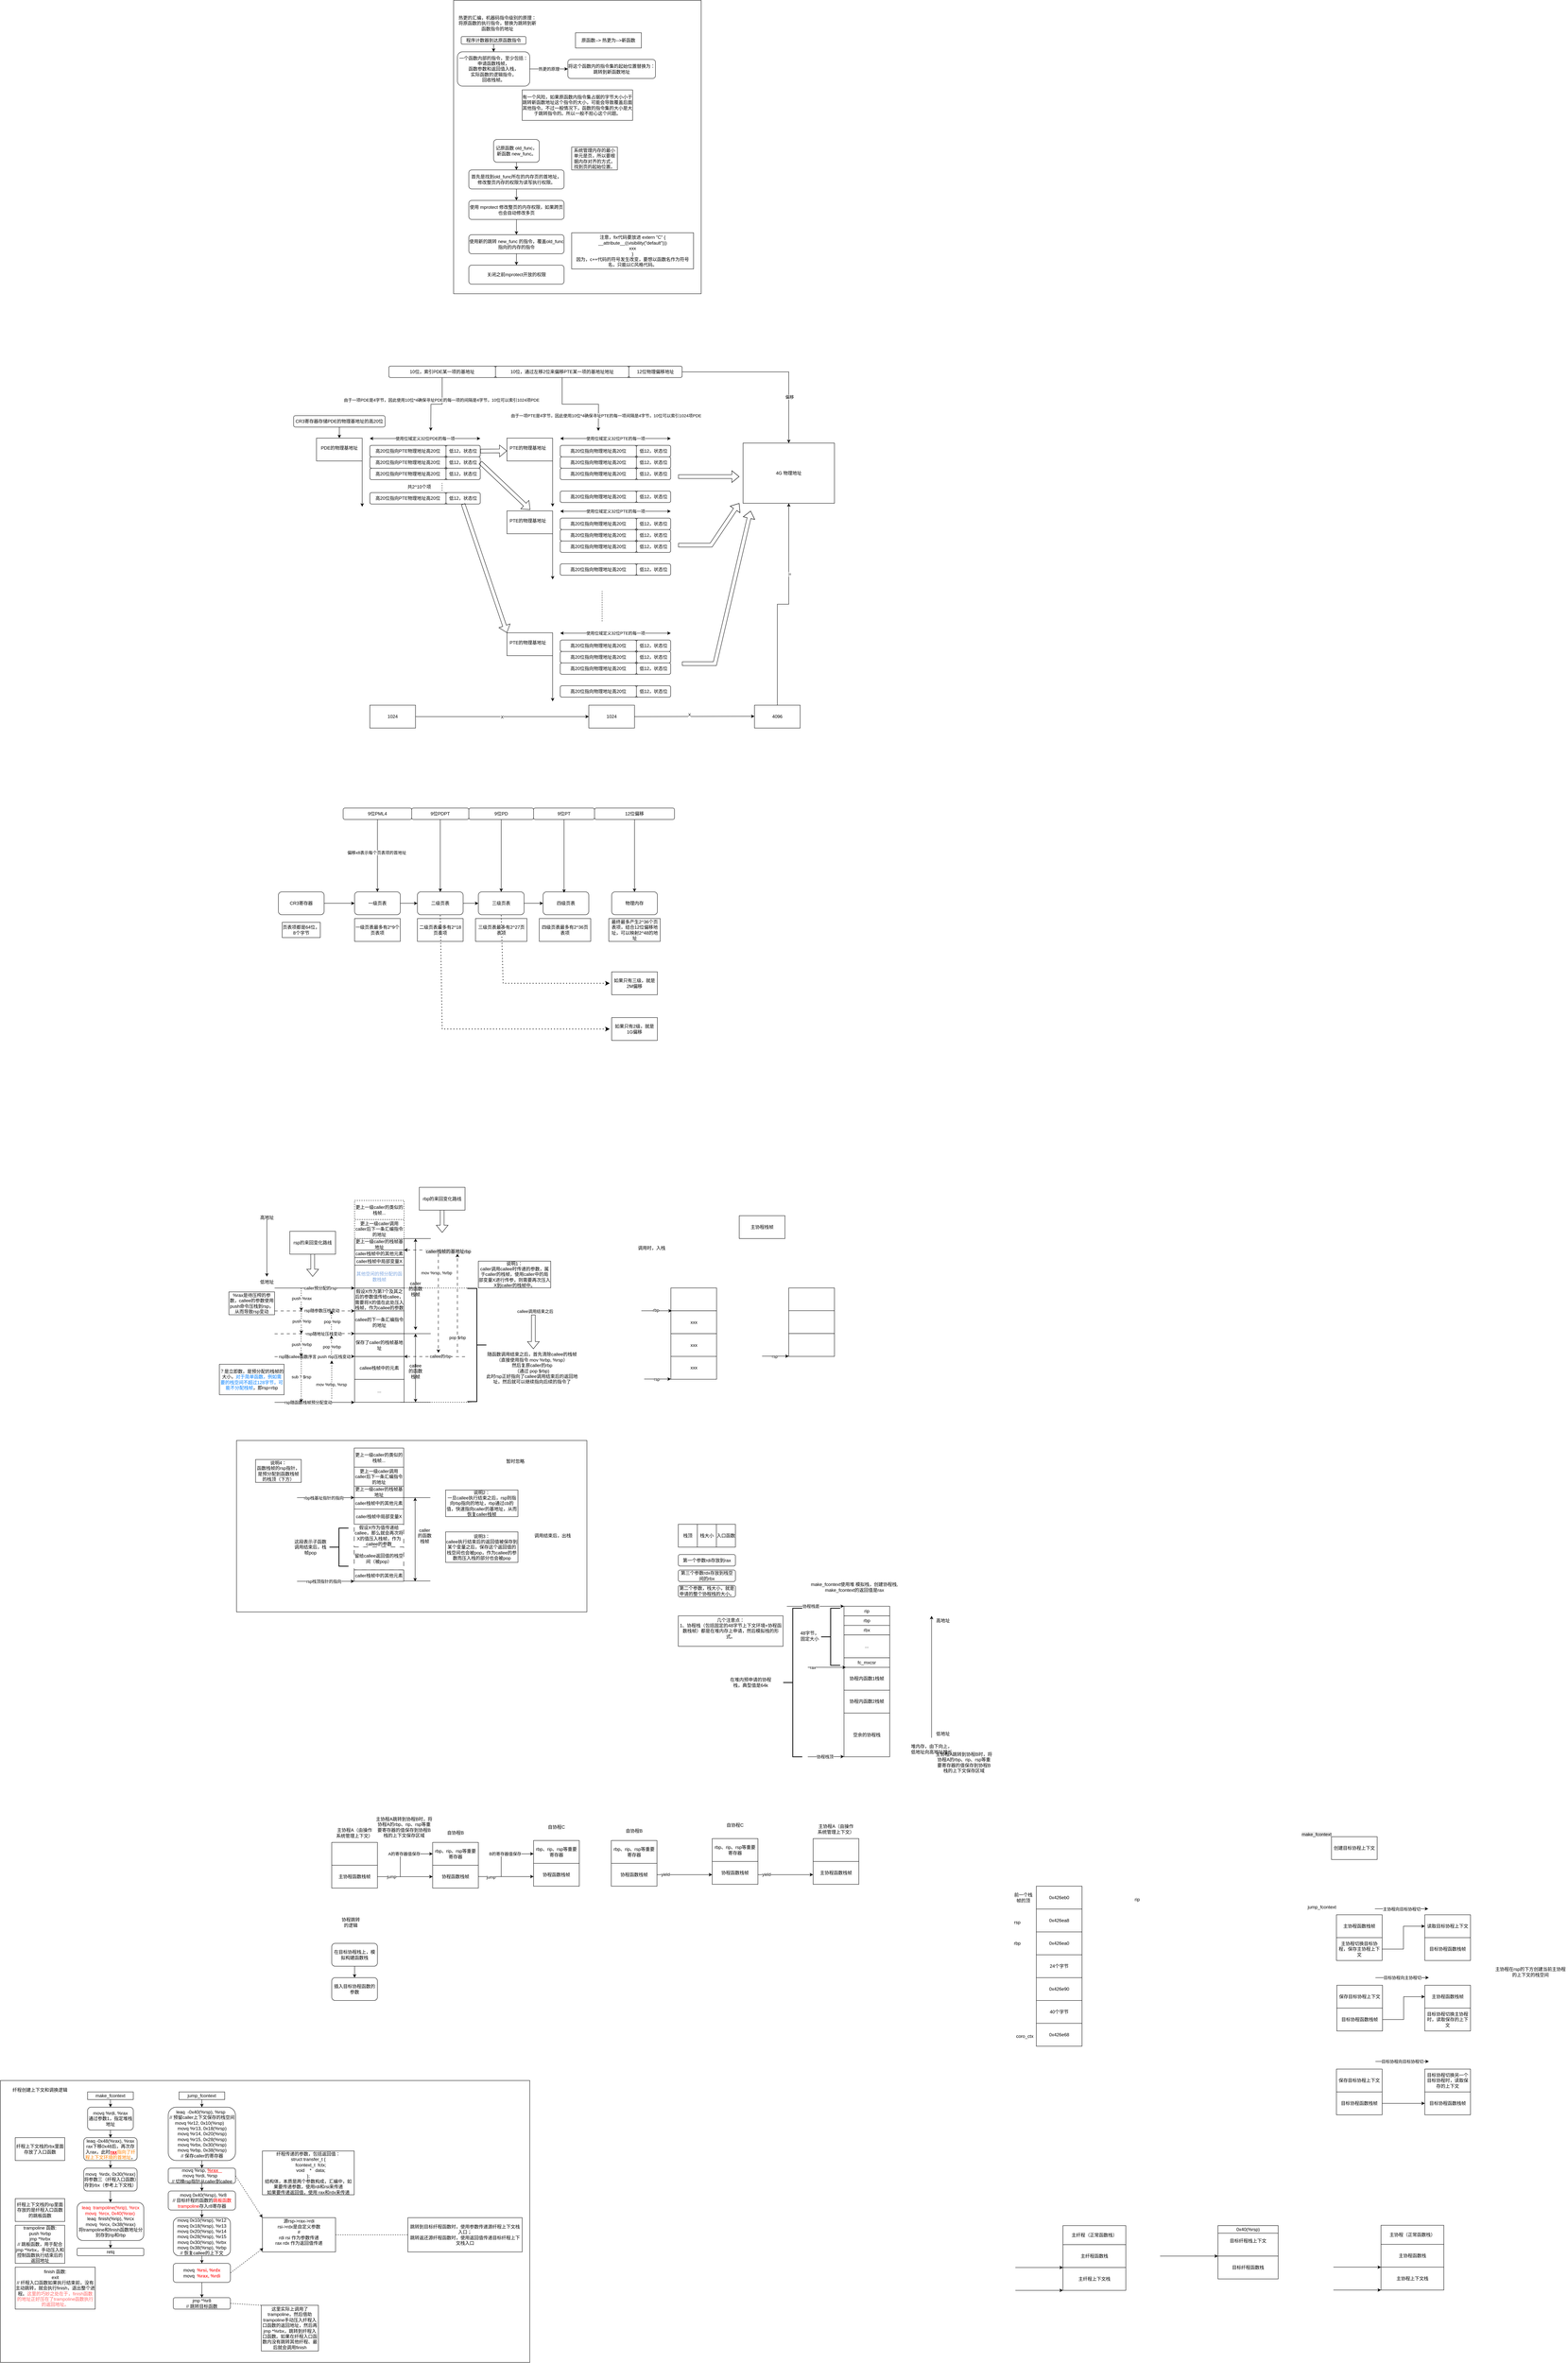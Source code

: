<mxfile version="27.0.5">
  <diagram name="第 1 页" id="3-S_MTWsGbCbe-uagDEO">
    <mxGraphModel dx="2222" dy="848" grid="1" gridSize="10" guides="1" tooltips="1" connect="1" arrows="1" fold="1" page="1" pageScale="1" pageWidth="827" pageHeight="1169" math="0" shadow="0">
      <root>
        <mxCell id="0" />
        <mxCell id="1" parent="0" />
        <mxCell id="Q-pZWlg4WSGOJyvQfA7R-1" value="热更的汇编，机器码指令级别的原理：&lt;div&gt;将原函数的执行指令，替换为跳转到新函数指令的地址&lt;/div&gt;" style="text;html=1;align=center;verticalAlign=middle;whiteSpace=wrap;rounded=0;" parent="1" vertex="1">
          <mxGeometry x="480" y="65" width="210" height="30" as="geometry" />
        </mxCell>
        <mxCell id="Q-pZWlg4WSGOJyvQfA7R-4" value="" style="edgeStyle=orthogonalEdgeStyle;rounded=0;orthogonalLoop=1;jettySize=auto;html=1;" parent="1" source="Q-pZWlg4WSGOJyvQfA7R-2" target="Q-pZWlg4WSGOJyvQfA7R-3" edge="1">
          <mxGeometry relative="1" as="geometry" />
        </mxCell>
        <mxCell id="Q-pZWlg4WSGOJyvQfA7R-2" value="程序计数器到达原函数指令" style="rounded=1;whiteSpace=wrap;html=1;" parent="1" vertex="1">
          <mxGeometry x="490" y="115" width="170" height="20" as="geometry" />
        </mxCell>
        <mxCell id="Q-pZWlg4WSGOJyvQfA7R-6" value="" style="edgeStyle=orthogonalEdgeStyle;rounded=0;orthogonalLoop=1;jettySize=auto;html=1;" parent="1" source="Q-pZWlg4WSGOJyvQfA7R-3" target="Q-pZWlg4WSGOJyvQfA7R-5" edge="1">
          <mxGeometry relative="1" as="geometry" />
        </mxCell>
        <mxCell id="Q-pZWlg4WSGOJyvQfA7R-7" value="热更的原理" style="edgeLabel;html=1;align=center;verticalAlign=middle;resizable=0;points=[];" parent="Q-pZWlg4WSGOJyvQfA7R-6" vertex="1" connectable="0">
          <mxGeometry x="-0.272" y="3" relative="1" as="geometry">
            <mxPoint x="13" y="3" as="offset" />
          </mxGeometry>
        </mxCell>
        <mxCell id="Q-pZWlg4WSGOJyvQfA7R-3" value="一个函数内部的指令，至少包括：&lt;div&gt;申请函数栈帧，&lt;/div&gt;&lt;div&gt;函数参数和返回值入栈，&lt;/div&gt;&lt;div&gt;实际函数的逻辑指令，&lt;/div&gt;&lt;div&gt;回收栈帧。&lt;/div&gt;" style="whiteSpace=wrap;html=1;rounded=1;" parent="1" vertex="1">
          <mxGeometry x="480" y="155" width="190" height="90" as="geometry" />
        </mxCell>
        <mxCell id="Q-pZWlg4WSGOJyvQfA7R-5" value="将这个函数内的指令集的起始位置替换为：&lt;div&gt;跳转到新函数地址&lt;/div&gt;" style="whiteSpace=wrap;html=1;rounded=1;" parent="1" vertex="1">
          <mxGeometry x="770" y="175" width="230" height="50" as="geometry" />
        </mxCell>
        <mxCell id="Q-pZWlg4WSGOJyvQfA7R-8" value="有一个风险，如果原函数内指令集占据的字节大小小于跳转新函数地址这个指令的大小，可能会导致覆盖后面其他指令。不过一般情况下，函数的指令集的大小是大于跳转指令的。所以一般不担心这个问题。" style="rounded=0;whiteSpace=wrap;html=1;" parent="1" vertex="1">
          <mxGeometry x="650" y="255" width="290" height="80" as="geometry" />
        </mxCell>
        <mxCell id="Q-pZWlg4WSGOJyvQfA7R-9" value="原函数--&amp;gt; 热更为--&amp;gt;新函数" style="rounded=0;whiteSpace=wrap;html=1;" parent="1" vertex="1">
          <mxGeometry x="790" y="105" width="173" height="40" as="geometry" />
        </mxCell>
        <mxCell id="Q-pZWlg4WSGOJyvQfA7R-10" value="" style="rounded=0;whiteSpace=wrap;html=1;fillColor=none;" parent="1" vertex="1">
          <mxGeometry x="470" y="20" width="650" height="770" as="geometry" />
        </mxCell>
        <mxCell id="Q-pZWlg4WSGOJyvQfA7R-13" value="" style="edgeStyle=orthogonalEdgeStyle;rounded=0;orthogonalLoop=1;jettySize=auto;html=1;" parent="1" source="Q-pZWlg4WSGOJyvQfA7R-11" target="Q-pZWlg4WSGOJyvQfA7R-12" edge="1">
          <mxGeometry relative="1" as="geometry" />
        </mxCell>
        <mxCell id="Q-pZWlg4WSGOJyvQfA7R-11" value="记原函数 old_func，新函数 new_func。" style="rounded=1;whiteSpace=wrap;html=1;" parent="1" vertex="1">
          <mxGeometry x="575" y="385" width="120" height="60" as="geometry" />
        </mxCell>
        <mxCell id="Q-pZWlg4WSGOJyvQfA7R-16" value="" style="edgeStyle=orthogonalEdgeStyle;rounded=0;orthogonalLoop=1;jettySize=auto;html=1;" parent="1" source="Q-pZWlg4WSGOJyvQfA7R-12" target="Q-pZWlg4WSGOJyvQfA7R-15" edge="1">
          <mxGeometry relative="1" as="geometry" />
        </mxCell>
        <mxCell id="Q-pZWlg4WSGOJyvQfA7R-12" value="首先是找到old_func所在的内存页的首地址，修改整页内存的权限为读写执行权限。" style="rounded=1;whiteSpace=wrap;html=1;" parent="1" vertex="1">
          <mxGeometry x="510" y="465" width="250" height="50" as="geometry" />
        </mxCell>
        <mxCell id="Q-pZWlg4WSGOJyvQfA7R-14" value="系统管理内存的最小单元是页，所以要根据内存对齐的方式，找到页的起始位置。" style="rounded=0;whiteSpace=wrap;html=1;" parent="1" vertex="1">
          <mxGeometry x="780" y="405" width="120" height="60" as="geometry" />
        </mxCell>
        <mxCell id="Q-pZWlg4WSGOJyvQfA7R-20" value="" style="edgeStyle=orthogonalEdgeStyle;rounded=0;orthogonalLoop=1;jettySize=auto;html=1;" parent="1" source="Q-pZWlg4WSGOJyvQfA7R-15" target="Q-pZWlg4WSGOJyvQfA7R-19" edge="1">
          <mxGeometry relative="1" as="geometry" />
        </mxCell>
        <mxCell id="Q-pZWlg4WSGOJyvQfA7R-15" value="使用 mprotect 修改整页的内存权限，如果跨页也会自动修改多页" style="rounded=1;whiteSpace=wrap;html=1;" parent="1" vertex="1">
          <mxGeometry x="510" y="545" width="250" height="50" as="geometry" />
        </mxCell>
        <mxCell id="Q-pZWlg4WSGOJyvQfA7R-22" value="" style="edgeStyle=orthogonalEdgeStyle;rounded=0;orthogonalLoop=1;jettySize=auto;html=1;" parent="1" source="Q-pZWlg4WSGOJyvQfA7R-19" target="Q-pZWlg4WSGOJyvQfA7R-21" edge="1">
          <mxGeometry relative="1" as="geometry" />
        </mxCell>
        <mxCell id="Q-pZWlg4WSGOJyvQfA7R-19" value="使用新的跳转 new_func 的指令，覆盖old_func指向的内存的指令" style="rounded=1;whiteSpace=wrap;html=1;" parent="1" vertex="1">
          <mxGeometry x="510" y="635" width="250" height="50" as="geometry" />
        </mxCell>
        <mxCell id="Q-pZWlg4WSGOJyvQfA7R-21" value="关闭之前mprotect开放的权限" style="rounded=1;whiteSpace=wrap;html=1;" parent="1" vertex="1">
          <mxGeometry x="510" y="715" width="250" height="50" as="geometry" />
        </mxCell>
        <mxCell id="Q-pZWlg4WSGOJyvQfA7R-23" value="注意，fix代码要放进 extern &quot;C&quot; {&lt;div&gt;__attribute__((visibility(&quot;default&quot;)))&lt;/div&gt;&lt;div&gt;xxx&lt;/div&gt;&lt;div&gt;}&lt;/div&gt;&lt;div&gt;因为，c++代码的符号发生改变，要想以函数名作为符号名，只能以C风格代码。&lt;/div&gt;" style="rounded=0;whiteSpace=wrap;html=1;" parent="1" vertex="1">
          <mxGeometry x="780" y="630" width="320" height="95" as="geometry" />
        </mxCell>
        <mxCell id="uYWkz94LOZJ9LZB2Z5OH-3" value="" style="rounded=1;whiteSpace=wrap;html=1;" parent="1" vertex="1">
          <mxGeometry x="300" y="980" width="770" height="30" as="geometry" />
        </mxCell>
        <mxCell id="uYWkz94LOZJ9LZB2Z5OH-10" value="" style="endArrow=classic;startArrow=classic;html=1;rounded=0;" parent="1" edge="1">
          <mxGeometry width="50" height="50" relative="1" as="geometry">
            <mxPoint x="250" y="1170" as="sourcePoint" />
            <mxPoint x="540" y="1170" as="targetPoint" />
          </mxGeometry>
        </mxCell>
        <mxCell id="uYWkz94LOZJ9LZB2Z5OH-11" value="使用位域定义32位PDE的每一项" style="edgeLabel;html=1;align=center;verticalAlign=middle;resizable=0;points=[];" parent="uYWkz94LOZJ9LZB2Z5OH-10" vertex="1" connectable="0">
          <mxGeometry x="-0.036" y="3" relative="1" as="geometry">
            <mxPoint x="5" y="3" as="offset" />
          </mxGeometry>
        </mxCell>
        <mxCell id="uYWkz94LOZJ9LZB2Z5OH-74" style="edgeStyle=orthogonalEdgeStyle;rounded=0;orthogonalLoop=1;jettySize=auto;html=1;" parent="1" source="uYWkz94LOZJ9LZB2Z5OH-34" edge="1">
          <mxGeometry relative="1" as="geometry">
            <mxPoint x="410" y="1150.0" as="targetPoint" />
          </mxGeometry>
        </mxCell>
        <mxCell id="uYWkz94LOZJ9LZB2Z5OH-118" value="由于一项PDE是4字节，因此使用10位*4确保寻址PDE的每一项的间隔是4字节，10位可以索引1024项PDE" style="edgeLabel;html=1;align=center;verticalAlign=middle;resizable=0;points=[];" parent="uYWkz94LOZJ9LZB2Z5OH-74" vertex="1" connectable="0">
          <mxGeometry x="-0.306" y="-2" relative="1" as="geometry">
            <mxPoint as="offset" />
          </mxGeometry>
        </mxCell>
        <mxCell id="uYWkz94LOZJ9LZB2Z5OH-34" value="10位，索引PDE某一项的基地址" style="rounded=1;whiteSpace=wrap;html=1;" parent="1" vertex="1">
          <mxGeometry x="300" y="980" width="280" height="30" as="geometry" />
        </mxCell>
        <mxCell id="uYWkz94LOZJ9LZB2Z5OH-76" style="edgeStyle=orthogonalEdgeStyle;rounded=0;orthogonalLoop=1;jettySize=auto;html=1;" parent="1" source="uYWkz94LOZJ9LZB2Z5OH-35" edge="1">
          <mxGeometry relative="1" as="geometry">
            <mxPoint x="850" y="1150.0" as="targetPoint" />
          </mxGeometry>
        </mxCell>
        <mxCell id="uYWkz94LOZJ9LZB2Z5OH-131" value="&lt;span style=&quot;color: rgba(0, 0, 0, 0); font-family: monospace; font-size: 0px; text-align: start; background-color: rgb(236, 236, 236);&quot;&gt;%3CmxGraphModel%3E%3Croot%3E%3CmxCell%20id%3D%220%22%2F%3E%3CmxCell%20id%3D%221%22%20parent%3D%220%22%2F%3E%3CmxCell%20id%3D%222%22%20value%3D%22%E7%94%B1%E4%BA%8E%E4%B8%80%E9%A1%B9PDE%E6%98%AF4%E5%AD%97%E8%8A%82%EF%BC%8C%E5%9B%A0%E6%AD%A4%E4%BD%BF%E7%94%A810%E4%BD%8D*4%E7%A1%AE%E4%BF%9D%E5%AF%BB%E5%9D%80PDE%E7%9A%84%E6%AF%8F%E4%B8%80%E9%A1%B9%EF%BC%8C10%E4%BD%8D%E5%8F%AF%E4%BB%A5%E7%B4%A2%E5%BC%951024%E9%A1%B9PDE%22%20style%3D%22edgeLabel%3Bhtml%3D1%3Balign%3Dcenter%3BverticalAlign%3Dmiddle%3Bresizable%3D0%3Bpoints%3D%5B%5D%3B%22%20vertex%3D%221%22%20connectable%3D%220%22%20parent%3D%221%22%3E%3CmxGeometry%20x%3D%22438%22%20y%3D%221069%22%20as%3D%22geometry%22%2F%3E%3C%2FmxCell%3E%3C%2Froot%3E%3C%2FmxGraphModel%3E&lt;/span&gt;" style="edgeLabel;html=1;align=center;verticalAlign=middle;resizable=0;points=[];" parent="uYWkz94LOZJ9LZB2Z5OH-76" vertex="1" connectable="0">
          <mxGeometry x="0.568" y="-1" relative="1" as="geometry">
            <mxPoint as="offset" />
          </mxGeometry>
        </mxCell>
        <mxCell id="uYWkz94LOZJ9LZB2Z5OH-35" value="10位，通过左移2位来偏移PTE某一项的基地址地址" style="rounded=1;whiteSpace=wrap;html=1;" parent="1" vertex="1">
          <mxGeometry x="580" y="980" width="350" height="30" as="geometry" />
        </mxCell>
        <mxCell id="uYWkz94LOZJ9LZB2Z5OH-135" style="edgeStyle=orthogonalEdgeStyle;rounded=0;orthogonalLoop=1;jettySize=auto;html=1;entryX=0.5;entryY=0;entryDx=0;entryDy=0;" parent="1" source="uYWkz94LOZJ9LZB2Z5OH-37" target="uYWkz94LOZJ9LZB2Z5OH-134" edge="1">
          <mxGeometry relative="1" as="geometry" />
        </mxCell>
        <mxCell id="uYWkz94LOZJ9LZB2Z5OH-136" value="偏移" style="edgeLabel;html=1;align=center;verticalAlign=middle;resizable=0;points=[];" parent="uYWkz94LOZJ9LZB2Z5OH-135" vertex="1" connectable="0">
          <mxGeometry x="0.48" y="2" relative="1" as="geometry">
            <mxPoint as="offset" />
          </mxGeometry>
        </mxCell>
        <mxCell id="uYWkz94LOZJ9LZB2Z5OH-37" value="12位物理偏移地址" style="rounded=1;whiteSpace=wrap;html=1;" parent="1" vertex="1">
          <mxGeometry x="930" y="980" width="140" height="30" as="geometry" />
        </mxCell>
        <mxCell id="uYWkz94LOZJ9LZB2Z5OH-73" style="edgeStyle=orthogonalEdgeStyle;rounded=0;orthogonalLoop=1;jettySize=auto;html=1;entryX=0.5;entryY=0;entryDx=0;entryDy=0;" parent="1" source="uYWkz94LOZJ9LZB2Z5OH-38" target="uYWkz94LOZJ9LZB2Z5OH-69" edge="1">
          <mxGeometry relative="1" as="geometry" />
        </mxCell>
        <mxCell id="uYWkz94LOZJ9LZB2Z5OH-38" value="CR3寄存器存储PDE的物理基地址的高20位" style="rounded=1;whiteSpace=wrap;html=1;" parent="1" vertex="1">
          <mxGeometry x="50" y="1110" width="240" height="30" as="geometry" />
        </mxCell>
        <mxCell id="uYWkz94LOZJ9LZB2Z5OH-42" value="" style="endArrow=classic;html=1;rounded=0;" parent="1" edge="1">
          <mxGeometry width="50" height="50" relative="1" as="geometry">
            <mxPoint x="230" y="1169" as="sourcePoint" />
            <mxPoint x="230" y="1349" as="targetPoint" />
          </mxGeometry>
        </mxCell>
        <mxCell id="uYWkz94LOZJ9LZB2Z5OH-55" value="" style="endArrow=classic;startArrow=classic;html=1;rounded=0;" parent="1" edge="1">
          <mxGeometry width="50" height="50" relative="1" as="geometry">
            <mxPoint x="750" y="1170" as="sourcePoint" />
            <mxPoint x="1040" y="1170" as="targetPoint" />
          </mxGeometry>
        </mxCell>
        <mxCell id="uYWkz94LOZJ9LZB2Z5OH-56" value="使用位域定义32位PTE的每一项" style="edgeLabel;html=1;align=center;verticalAlign=middle;resizable=0;points=[];" parent="uYWkz94LOZJ9LZB2Z5OH-55" vertex="1" connectable="0">
          <mxGeometry x="-0.036" y="3" relative="1" as="geometry">
            <mxPoint x="5" y="3" as="offset" />
          </mxGeometry>
        </mxCell>
        <mxCell id="uYWkz94LOZJ9LZB2Z5OH-60" value="" style="endArrow=classic;html=1;rounded=0;" parent="1" edge="1">
          <mxGeometry width="50" height="50" relative="1" as="geometry">
            <mxPoint x="730" y="1169" as="sourcePoint" />
            <mxPoint x="730" y="1349" as="targetPoint" />
          </mxGeometry>
        </mxCell>
        <mxCell id="uYWkz94LOZJ9LZB2Z5OH-69" value="" style="rounded=0;whiteSpace=wrap;html=1;" parent="1" vertex="1">
          <mxGeometry x="110" y="1169" width="120" height="60" as="geometry" />
        </mxCell>
        <mxCell id="uYWkz94LOZJ9LZB2Z5OH-70" value="PDE的物理基地址" style="text;html=1;align=center;verticalAlign=middle;whiteSpace=wrap;rounded=0;" parent="1" vertex="1">
          <mxGeometry x="115" y="1180" width="110" height="30" as="geometry" />
        </mxCell>
        <mxCell id="uYWkz94LOZJ9LZB2Z5OH-71" value="" style="rounded=0;whiteSpace=wrap;html=1;" parent="1" vertex="1">
          <mxGeometry x="610" y="1169" width="120" height="60" as="geometry" />
        </mxCell>
        <mxCell id="uYWkz94LOZJ9LZB2Z5OH-72" value="PTE的物理基地址" style="text;html=1;align=center;verticalAlign=middle;whiteSpace=wrap;rounded=0;" parent="1" vertex="1">
          <mxGeometry x="610" y="1180" width="110" height="30" as="geometry" />
        </mxCell>
        <mxCell id="uYWkz94LOZJ9LZB2Z5OH-105" value="" style="rounded=1;whiteSpace=wrap;html=1;" parent="1" vertex="1">
          <mxGeometry x="250" y="1188" width="290" height="30" as="geometry" />
        </mxCell>
        <mxCell id="uYWkz94LOZJ9LZB2Z5OH-106" value="高20位指向PTE物理地址高20位" style="rounded=1;whiteSpace=wrap;html=1;" parent="1" vertex="1">
          <mxGeometry x="250" y="1188" width="200" height="30" as="geometry" />
        </mxCell>
        <mxCell id="uYWkz94LOZJ9LZB2Z5OH-107" value="低12，状态位" style="rounded=1;whiteSpace=wrap;html=1;" parent="1" vertex="1">
          <mxGeometry x="450" y="1188" width="90" height="30" as="geometry" />
        </mxCell>
        <mxCell id="uYWkz94LOZJ9LZB2Z5OH-108" value="" style="rounded=1;whiteSpace=wrap;html=1;" parent="1" vertex="1">
          <mxGeometry x="250" y="1218" width="290" height="30" as="geometry" />
        </mxCell>
        <mxCell id="uYWkz94LOZJ9LZB2Z5OH-109" value="高20位指向PTE物理地址高20位" style="rounded=1;whiteSpace=wrap;html=1;" parent="1" vertex="1">
          <mxGeometry x="250" y="1218" width="200" height="30" as="geometry" />
        </mxCell>
        <mxCell id="uYWkz94LOZJ9LZB2Z5OH-110" value="低12，状态位" style="rounded=1;whiteSpace=wrap;html=1;" parent="1" vertex="1">
          <mxGeometry x="450" y="1218" width="90" height="30" as="geometry" />
        </mxCell>
        <mxCell id="uYWkz94LOZJ9LZB2Z5OH-111" value="" style="rounded=1;whiteSpace=wrap;html=1;" parent="1" vertex="1">
          <mxGeometry x="250" y="1248" width="290" height="30" as="geometry" />
        </mxCell>
        <mxCell id="uYWkz94LOZJ9LZB2Z5OH-112" value="高20位指向PTE物理地址高20位" style="rounded=1;whiteSpace=wrap;html=1;" parent="1" vertex="1">
          <mxGeometry x="250" y="1248" width="200" height="30" as="geometry" />
        </mxCell>
        <mxCell id="uYWkz94LOZJ9LZB2Z5OH-113" value="低12，状态位" style="rounded=1;whiteSpace=wrap;html=1;" parent="1" vertex="1">
          <mxGeometry x="450" y="1248" width="90" height="30" as="geometry" />
        </mxCell>
        <mxCell id="uYWkz94LOZJ9LZB2Z5OH-114" value="" style="rounded=1;whiteSpace=wrap;html=1;" parent="1" vertex="1">
          <mxGeometry x="250" y="1312" width="290" height="30" as="geometry" />
        </mxCell>
        <mxCell id="uYWkz94LOZJ9LZB2Z5OH-115" value="高20位指向PTE物理地址高20位" style="rounded=1;whiteSpace=wrap;html=1;" parent="1" vertex="1">
          <mxGeometry x="250" y="1312" width="200" height="30" as="geometry" />
        </mxCell>
        <mxCell id="uYWkz94LOZJ9LZB2Z5OH-116" value="低12，状态位" style="rounded=1;whiteSpace=wrap;html=1;" parent="1" vertex="1">
          <mxGeometry x="450" y="1312" width="90" height="30" as="geometry" />
        </mxCell>
        <mxCell id="uYWkz94LOZJ9LZB2Z5OH-117" value="" style="endArrow=none;dashed=1;html=1;rounded=0;" parent="1" edge="1">
          <mxGeometry width="50" height="50" relative="1" as="geometry">
            <mxPoint x="439.8" y="1307" as="sourcePoint" />
            <mxPoint x="439.8" y="1287" as="targetPoint" />
          </mxGeometry>
        </mxCell>
        <mxCell id="uYWkz94LOZJ9LZB2Z5OH-119" value="" style="rounded=1;whiteSpace=wrap;html=1;" parent="1" vertex="1">
          <mxGeometry x="750" y="1188" width="290" height="30" as="geometry" />
        </mxCell>
        <mxCell id="uYWkz94LOZJ9LZB2Z5OH-120" value="低12，状态位" style="rounded=1;whiteSpace=wrap;html=1;" parent="1" vertex="1">
          <mxGeometry x="950" y="1188" width="90" height="30" as="geometry" />
        </mxCell>
        <mxCell id="uYWkz94LOZJ9LZB2Z5OH-121" value="高20位指向物理地址高20位" style="rounded=1;whiteSpace=wrap;html=1;" parent="1" vertex="1">
          <mxGeometry x="750" y="1188" width="200" height="30" as="geometry" />
        </mxCell>
        <mxCell id="uYWkz94LOZJ9LZB2Z5OH-122" value="" style="rounded=1;whiteSpace=wrap;html=1;" parent="1" vertex="1">
          <mxGeometry x="750" y="1218" width="290" height="30" as="geometry" />
        </mxCell>
        <mxCell id="uYWkz94LOZJ9LZB2Z5OH-123" value="低12，状态位" style="rounded=1;whiteSpace=wrap;html=1;" parent="1" vertex="1">
          <mxGeometry x="950" y="1218" width="90" height="30" as="geometry" />
        </mxCell>
        <mxCell id="uYWkz94LOZJ9LZB2Z5OH-124" value="高20位指向物理地址高20位" style="rounded=1;whiteSpace=wrap;html=1;" parent="1" vertex="1">
          <mxGeometry x="750" y="1218" width="200" height="30" as="geometry" />
        </mxCell>
        <mxCell id="uYWkz94LOZJ9LZB2Z5OH-125" value="" style="rounded=1;whiteSpace=wrap;html=1;" parent="1" vertex="1">
          <mxGeometry x="750" y="1248" width="290" height="30" as="geometry" />
        </mxCell>
        <mxCell id="uYWkz94LOZJ9LZB2Z5OH-126" value="低12，状态位" style="rounded=1;whiteSpace=wrap;html=1;" parent="1" vertex="1">
          <mxGeometry x="950" y="1248" width="90" height="30" as="geometry" />
        </mxCell>
        <mxCell id="uYWkz94LOZJ9LZB2Z5OH-127" value="高20位指向物理地址高20位" style="rounded=1;whiteSpace=wrap;html=1;" parent="1" vertex="1">
          <mxGeometry x="750" y="1248" width="200" height="30" as="geometry" />
        </mxCell>
        <mxCell id="uYWkz94LOZJ9LZB2Z5OH-128" value="" style="rounded=1;whiteSpace=wrap;html=1;" parent="1" vertex="1">
          <mxGeometry x="750" y="1308" width="290" height="30" as="geometry" />
        </mxCell>
        <mxCell id="uYWkz94LOZJ9LZB2Z5OH-129" value="低12，状态位" style="rounded=1;whiteSpace=wrap;html=1;" parent="1" vertex="1">
          <mxGeometry x="950" y="1308" width="90" height="30" as="geometry" />
        </mxCell>
        <mxCell id="uYWkz94LOZJ9LZB2Z5OH-130" value="高20位指向物理地址高20位" style="rounded=1;whiteSpace=wrap;html=1;" parent="1" vertex="1">
          <mxGeometry x="750" y="1308" width="200" height="30" as="geometry" />
        </mxCell>
        <mxCell id="uYWkz94LOZJ9LZB2Z5OH-132" value="由于一项PTE是4字节，因此使用10位*4确保寻址PTE的每一项间隔是4字节，10位可以索引1024项PDE" style="edgeLabel;html=1;align=center;verticalAlign=middle;resizable=0;points=[];" parent="1" vertex="1" connectable="0">
          <mxGeometry x="870" y="1110" as="geometry" />
        </mxCell>
        <mxCell id="uYWkz94LOZJ9LZB2Z5OH-133" value="" style="shape=flexArrow;endArrow=classic;html=1;rounded=0;" parent="1" edge="1">
          <mxGeometry width="50" height="50" relative="1" as="geometry">
            <mxPoint x="1060" y="1270" as="sourcePoint" />
            <mxPoint x="1220" y="1270" as="targetPoint" />
            <Array as="points">
              <mxPoint x="1125" y="1270" />
            </Array>
          </mxGeometry>
        </mxCell>
        <mxCell id="uYWkz94LOZJ9LZB2Z5OH-134" value="4G 物理地址" style="rounded=0;whiteSpace=wrap;html=1;" parent="1" vertex="1">
          <mxGeometry x="1230" y="1182" width="240" height="158" as="geometry" />
        </mxCell>
        <mxCell id="uYWkz94LOZJ9LZB2Z5OH-137" value="" style="endArrow=classic;startArrow=classic;html=1;rounded=0;" parent="1" edge="1">
          <mxGeometry width="50" height="50" relative="1" as="geometry">
            <mxPoint x="750" y="1361" as="sourcePoint" />
            <mxPoint x="1040" y="1361" as="targetPoint" />
          </mxGeometry>
        </mxCell>
        <mxCell id="uYWkz94LOZJ9LZB2Z5OH-138" value="使用位域定义32位PTE的每一项" style="edgeLabel;html=1;align=center;verticalAlign=middle;resizable=0;points=[];" parent="uYWkz94LOZJ9LZB2Z5OH-137" vertex="1" connectable="0">
          <mxGeometry x="-0.036" y="3" relative="1" as="geometry">
            <mxPoint x="5" y="3" as="offset" />
          </mxGeometry>
        </mxCell>
        <mxCell id="uYWkz94LOZJ9LZB2Z5OH-139" value="" style="endArrow=classic;html=1;rounded=0;" parent="1" edge="1">
          <mxGeometry width="50" height="50" relative="1" as="geometry">
            <mxPoint x="730" y="1360" as="sourcePoint" />
            <mxPoint x="730" y="1540" as="targetPoint" />
          </mxGeometry>
        </mxCell>
        <mxCell id="uYWkz94LOZJ9LZB2Z5OH-140" value="" style="rounded=0;whiteSpace=wrap;html=1;" parent="1" vertex="1">
          <mxGeometry x="610" y="1360" width="120" height="60" as="geometry" />
        </mxCell>
        <mxCell id="uYWkz94LOZJ9LZB2Z5OH-141" value="PTE的物理基地址" style="text;html=1;align=center;verticalAlign=middle;whiteSpace=wrap;rounded=0;" parent="1" vertex="1">
          <mxGeometry x="610" y="1371" width="110" height="30" as="geometry" />
        </mxCell>
        <mxCell id="uYWkz94LOZJ9LZB2Z5OH-142" value="" style="rounded=1;whiteSpace=wrap;html=1;" parent="1" vertex="1">
          <mxGeometry x="750" y="1379" width="290" height="30" as="geometry" />
        </mxCell>
        <mxCell id="uYWkz94LOZJ9LZB2Z5OH-143" value="低12，状态位" style="rounded=1;whiteSpace=wrap;html=1;" parent="1" vertex="1">
          <mxGeometry x="950" y="1379" width="90" height="30" as="geometry" />
        </mxCell>
        <mxCell id="uYWkz94LOZJ9LZB2Z5OH-144" value="高20位指向物理地址高20位" style="rounded=1;whiteSpace=wrap;html=1;" parent="1" vertex="1">
          <mxGeometry x="750" y="1379" width="200" height="30" as="geometry" />
        </mxCell>
        <mxCell id="uYWkz94LOZJ9LZB2Z5OH-145" value="" style="rounded=1;whiteSpace=wrap;html=1;" parent="1" vertex="1">
          <mxGeometry x="750" y="1409" width="290" height="30" as="geometry" />
        </mxCell>
        <mxCell id="uYWkz94LOZJ9LZB2Z5OH-146" value="低12，状态位" style="rounded=1;whiteSpace=wrap;html=1;" parent="1" vertex="1">
          <mxGeometry x="950" y="1409" width="90" height="30" as="geometry" />
        </mxCell>
        <mxCell id="uYWkz94LOZJ9LZB2Z5OH-147" value="高20位指向物理地址高20位" style="rounded=1;whiteSpace=wrap;html=1;" parent="1" vertex="1">
          <mxGeometry x="750" y="1409" width="200" height="30" as="geometry" />
        </mxCell>
        <mxCell id="uYWkz94LOZJ9LZB2Z5OH-148" value="" style="rounded=1;whiteSpace=wrap;html=1;" parent="1" vertex="1">
          <mxGeometry x="750" y="1439" width="290" height="30" as="geometry" />
        </mxCell>
        <mxCell id="uYWkz94LOZJ9LZB2Z5OH-149" value="低12，状态位" style="rounded=1;whiteSpace=wrap;html=1;" parent="1" vertex="1">
          <mxGeometry x="950" y="1439" width="90" height="30" as="geometry" />
        </mxCell>
        <mxCell id="uYWkz94LOZJ9LZB2Z5OH-150" value="高20位指向物理地址高20位" style="rounded=1;whiteSpace=wrap;html=1;" parent="1" vertex="1">
          <mxGeometry x="750" y="1439" width="200" height="30" as="geometry" />
        </mxCell>
        <mxCell id="uYWkz94LOZJ9LZB2Z5OH-151" value="" style="rounded=1;whiteSpace=wrap;html=1;" parent="1" vertex="1">
          <mxGeometry x="750" y="1499" width="290" height="30" as="geometry" />
        </mxCell>
        <mxCell id="uYWkz94LOZJ9LZB2Z5OH-152" value="低12，状态位" style="rounded=1;whiteSpace=wrap;html=1;" parent="1" vertex="1">
          <mxGeometry x="950" y="1499" width="90" height="30" as="geometry" />
        </mxCell>
        <mxCell id="uYWkz94LOZJ9LZB2Z5OH-153" value="高20位指向物理地址高20位" style="rounded=1;whiteSpace=wrap;html=1;" parent="1" vertex="1">
          <mxGeometry x="750" y="1499" width="200" height="30" as="geometry" />
        </mxCell>
        <mxCell id="uYWkz94LOZJ9LZB2Z5OH-154" value="" style="endArrow=classic;startArrow=classic;html=1;rounded=0;" parent="1" edge="1">
          <mxGeometry width="50" height="50" relative="1" as="geometry">
            <mxPoint x="750" y="1681" as="sourcePoint" />
            <mxPoint x="1040" y="1681" as="targetPoint" />
          </mxGeometry>
        </mxCell>
        <mxCell id="uYWkz94LOZJ9LZB2Z5OH-155" value="使用位域定义32位PTE的每一项" style="edgeLabel;html=1;align=center;verticalAlign=middle;resizable=0;points=[];" parent="uYWkz94LOZJ9LZB2Z5OH-154" vertex="1" connectable="0">
          <mxGeometry x="-0.036" y="3" relative="1" as="geometry">
            <mxPoint x="5" y="3" as="offset" />
          </mxGeometry>
        </mxCell>
        <mxCell id="uYWkz94LOZJ9LZB2Z5OH-156" value="" style="endArrow=classic;html=1;rounded=0;" parent="1" edge="1">
          <mxGeometry width="50" height="50" relative="1" as="geometry">
            <mxPoint x="730" y="1680" as="sourcePoint" />
            <mxPoint x="730" y="1860" as="targetPoint" />
          </mxGeometry>
        </mxCell>
        <mxCell id="uYWkz94LOZJ9LZB2Z5OH-157" value="" style="rounded=0;whiteSpace=wrap;html=1;" parent="1" vertex="1">
          <mxGeometry x="610" y="1680" width="120" height="60" as="geometry" />
        </mxCell>
        <mxCell id="uYWkz94LOZJ9LZB2Z5OH-158" value="PTE的物理基地址" style="text;html=1;align=center;verticalAlign=middle;whiteSpace=wrap;rounded=0;" parent="1" vertex="1">
          <mxGeometry x="610" y="1691" width="110" height="30" as="geometry" />
        </mxCell>
        <mxCell id="uYWkz94LOZJ9LZB2Z5OH-159" value="" style="rounded=1;whiteSpace=wrap;html=1;" parent="1" vertex="1">
          <mxGeometry x="750" y="1699" width="290" height="30" as="geometry" />
        </mxCell>
        <mxCell id="uYWkz94LOZJ9LZB2Z5OH-160" value="低12，状态位" style="rounded=1;whiteSpace=wrap;html=1;" parent="1" vertex="1">
          <mxGeometry x="950" y="1699" width="90" height="30" as="geometry" />
        </mxCell>
        <mxCell id="uYWkz94LOZJ9LZB2Z5OH-161" value="高20位指向物理地址高20位" style="rounded=1;whiteSpace=wrap;html=1;" parent="1" vertex="1">
          <mxGeometry x="750" y="1699" width="200" height="30" as="geometry" />
        </mxCell>
        <mxCell id="uYWkz94LOZJ9LZB2Z5OH-162" value="" style="rounded=1;whiteSpace=wrap;html=1;" parent="1" vertex="1">
          <mxGeometry x="750" y="1729" width="290" height="30" as="geometry" />
        </mxCell>
        <mxCell id="uYWkz94LOZJ9LZB2Z5OH-163" value="低12，状态位" style="rounded=1;whiteSpace=wrap;html=1;" parent="1" vertex="1">
          <mxGeometry x="950" y="1729" width="90" height="30" as="geometry" />
        </mxCell>
        <mxCell id="uYWkz94LOZJ9LZB2Z5OH-164" value="高20位指向物理地址高20位" style="rounded=1;whiteSpace=wrap;html=1;" parent="1" vertex="1">
          <mxGeometry x="750" y="1729" width="200" height="30" as="geometry" />
        </mxCell>
        <mxCell id="uYWkz94LOZJ9LZB2Z5OH-165" value="" style="rounded=1;whiteSpace=wrap;html=1;" parent="1" vertex="1">
          <mxGeometry x="750" y="1759" width="290" height="30" as="geometry" />
        </mxCell>
        <mxCell id="uYWkz94LOZJ9LZB2Z5OH-166" value="低12，状态位" style="rounded=1;whiteSpace=wrap;html=1;" parent="1" vertex="1">
          <mxGeometry x="950" y="1759" width="90" height="30" as="geometry" />
        </mxCell>
        <mxCell id="uYWkz94LOZJ9LZB2Z5OH-167" value="高20位指向物理地址高20位" style="rounded=1;whiteSpace=wrap;html=1;" parent="1" vertex="1">
          <mxGeometry x="750" y="1759" width="200" height="30" as="geometry" />
        </mxCell>
        <mxCell id="uYWkz94LOZJ9LZB2Z5OH-168" value="" style="rounded=1;whiteSpace=wrap;html=1;" parent="1" vertex="1">
          <mxGeometry x="750" y="1819" width="290" height="30" as="geometry" />
        </mxCell>
        <mxCell id="uYWkz94LOZJ9LZB2Z5OH-169" value="低12，状态位" style="rounded=1;whiteSpace=wrap;html=1;" parent="1" vertex="1">
          <mxGeometry x="950" y="1819" width="90" height="30" as="geometry" />
        </mxCell>
        <mxCell id="uYWkz94LOZJ9LZB2Z5OH-170" value="高20位指向物理地址高20位" style="rounded=1;whiteSpace=wrap;html=1;" parent="1" vertex="1">
          <mxGeometry x="750" y="1819" width="200" height="30" as="geometry" />
        </mxCell>
        <mxCell id="uYWkz94LOZJ9LZB2Z5OH-171" value="" style="endArrow=none;dashed=1;html=1;rounded=0;" parent="1" edge="1">
          <mxGeometry width="50" height="50" relative="1" as="geometry">
            <mxPoint x="860" y="1650" as="sourcePoint" />
            <mxPoint x="860" y="1570" as="targetPoint" />
          </mxGeometry>
        </mxCell>
        <mxCell id="uYWkz94LOZJ9LZB2Z5OH-172" value="" style="shape=flexArrow;endArrow=classic;html=1;rounded=0;exitX=1;exitY=0.5;exitDx=0;exitDy=0;entryX=0;entryY=0.75;entryDx=0;entryDy=0;" parent="1" source="uYWkz94LOZJ9LZB2Z5OH-107" target="uYWkz94LOZJ9LZB2Z5OH-72" edge="1">
          <mxGeometry width="50" height="50" relative="1" as="geometry">
            <mxPoint x="555" y="1198.63" as="sourcePoint" />
            <mxPoint x="595" y="1198.63" as="targetPoint" />
          </mxGeometry>
        </mxCell>
        <mxCell id="uYWkz94LOZJ9LZB2Z5OH-173" value="" style="shape=flexArrow;endArrow=classic;html=1;rounded=0;exitX=1;exitY=0.5;exitDx=0;exitDy=0;entryX=0.51;entryY=-0.05;entryDx=0;entryDy=0;entryPerimeter=0;" parent="1" source="uYWkz94LOZJ9LZB2Z5OH-110" target="uYWkz94LOZJ9LZB2Z5OH-140" edge="1">
          <mxGeometry width="50" height="50" relative="1" as="geometry">
            <mxPoint x="610" y="1310" as="sourcePoint" />
            <mxPoint x="680" y="1350" as="targetPoint" />
          </mxGeometry>
        </mxCell>
        <mxCell id="uYWkz94LOZJ9LZB2Z5OH-174" value="" style="shape=flexArrow;endArrow=classic;html=1;rounded=0;exitX=0.5;exitY=1;exitDx=0;exitDy=0;entryX=0;entryY=0;entryDx=0;entryDy=0;" parent="1" source="uYWkz94LOZJ9LZB2Z5OH-116" target="uYWkz94LOZJ9LZB2Z5OH-157" edge="1">
          <mxGeometry width="50" height="50" relative="1" as="geometry">
            <mxPoint x="530" y="1580" as="sourcePoint" />
            <mxPoint x="580" y="1530" as="targetPoint" />
          </mxGeometry>
        </mxCell>
        <mxCell id="uYWkz94LOZJ9LZB2Z5OH-175" value="" style="shape=flexArrow;endArrow=classic;html=1;rounded=0;" parent="1" edge="1">
          <mxGeometry width="50" height="50" relative="1" as="geometry">
            <mxPoint x="1060" y="1450" as="sourcePoint" />
            <mxPoint x="1220" y="1340" as="targetPoint" />
            <Array as="points">
              <mxPoint x="1146" y="1450" />
            </Array>
          </mxGeometry>
        </mxCell>
        <mxCell id="uYWkz94LOZJ9LZB2Z5OH-176" value="" style="shape=flexArrow;endArrow=classic;html=1;rounded=0;" parent="1" edge="1">
          <mxGeometry width="50" height="50" relative="1" as="geometry">
            <mxPoint x="1070" y="1761" as="sourcePoint" />
            <mxPoint x="1250" y="1360" as="targetPoint" />
            <Array as="points">
              <mxPoint x="1156" y="1761" />
            </Array>
          </mxGeometry>
        </mxCell>
        <mxCell id="uYWkz94LOZJ9LZB2Z5OH-177" value="1024" style="rounded=0;whiteSpace=wrap;html=1;" parent="1" vertex="1">
          <mxGeometry x="250" y="1870" width="120" height="60" as="geometry" />
        </mxCell>
        <mxCell id="uYWkz94LOZJ9LZB2Z5OH-178" value="1024" style="rounded=0;whiteSpace=wrap;html=1;" parent="1" vertex="1">
          <mxGeometry x="825" y="1870" width="120" height="60" as="geometry" />
        </mxCell>
        <mxCell id="uYWkz94LOZJ9LZB2Z5OH-185" style="edgeStyle=orthogonalEdgeStyle;rounded=0;orthogonalLoop=1;jettySize=auto;html=1;entryX=0.5;entryY=1;entryDx=0;entryDy=0;" parent="1" source="uYWkz94LOZJ9LZB2Z5OH-179" target="uYWkz94LOZJ9LZB2Z5OH-134" edge="1">
          <mxGeometry relative="1" as="geometry" />
        </mxCell>
        <mxCell id="uYWkz94LOZJ9LZB2Z5OH-186" value="=" style="edgeLabel;html=1;align=center;verticalAlign=middle;resizable=0;points=[];" parent="uYWkz94LOZJ9LZB2Z5OH-185" vertex="1" connectable="0">
          <mxGeometry x="0.335" y="-3" relative="1" as="geometry">
            <mxPoint as="offset" />
          </mxGeometry>
        </mxCell>
        <mxCell id="uYWkz94LOZJ9LZB2Z5OH-179" value="4096" style="rounded=0;whiteSpace=wrap;html=1;" parent="1" vertex="1">
          <mxGeometry x="1260" y="1870" width="120" height="60" as="geometry" />
        </mxCell>
        <mxCell id="uYWkz94LOZJ9LZB2Z5OH-180" value="" style="endArrow=classic;html=1;rounded=0;exitX=1;exitY=0.5;exitDx=0;exitDy=0;" parent="1" source="uYWkz94LOZJ9LZB2Z5OH-177" target="uYWkz94LOZJ9LZB2Z5OH-178" edge="1">
          <mxGeometry width="50" height="50" relative="1" as="geometry">
            <mxPoint x="470" y="1960" as="sourcePoint" />
            <mxPoint x="520" y="1910" as="targetPoint" />
          </mxGeometry>
        </mxCell>
        <mxCell id="uYWkz94LOZJ9LZB2Z5OH-182" value="×" style="edgeLabel;html=1;align=center;verticalAlign=middle;resizable=0;points=[];" parent="uYWkz94LOZJ9LZB2Z5OH-180" vertex="1" connectable="0">
          <mxGeometry x="-0.003" y="-2" relative="1" as="geometry">
            <mxPoint x="-1" as="offset" />
          </mxGeometry>
        </mxCell>
        <mxCell id="uYWkz94LOZJ9LZB2Z5OH-187" value="X" style="edgeLabel;html=1;align=center;verticalAlign=middle;resizable=0;points=[];" parent="uYWkz94LOZJ9LZB2Z5OH-180" vertex="1" connectable="0">
          <mxGeometry x="-0.002" y="-1" relative="1" as="geometry">
            <mxPoint as="offset" />
          </mxGeometry>
        </mxCell>
        <mxCell id="uYWkz94LOZJ9LZB2Z5OH-181" value="" style="endArrow=classic;html=1;rounded=0;exitX=1;exitY=0.5;exitDx=0;exitDy=0;" parent="1" source="uYWkz94LOZJ9LZB2Z5OH-178" edge="1">
          <mxGeometry width="50" height="50" relative="1" as="geometry">
            <mxPoint x="950" y="1899" as="sourcePoint" />
            <mxPoint x="1260" y="1899.23" as="targetPoint" />
          </mxGeometry>
        </mxCell>
        <mxCell id="uYWkz94LOZJ9LZB2Z5OH-183" value="X" style="edgeLabel;html=1;align=center;verticalAlign=middle;resizable=0;points=[];" parent="uYWkz94LOZJ9LZB2Z5OH-181" vertex="1" connectable="0">
          <mxGeometry x="-0.094" y="5" relative="1" as="geometry">
            <mxPoint x="1" as="offset" />
          </mxGeometry>
        </mxCell>
        <mxCell id="uYWkz94LOZJ9LZB2Z5OH-200" style="edgeStyle=orthogonalEdgeStyle;rounded=0;orthogonalLoop=1;jettySize=auto;html=1;entryX=0.5;entryY=0;entryDx=0;entryDy=0;" parent="1" source="uYWkz94LOZJ9LZB2Z5OH-188" target="uYWkz94LOZJ9LZB2Z5OH-194" edge="1">
          <mxGeometry relative="1" as="geometry" />
        </mxCell>
        <mxCell id="uYWkz94LOZJ9LZB2Z5OH-219" value="偏移x8表示每个页表项的首地址" style="edgeLabel;html=1;align=center;verticalAlign=middle;resizable=0;points=[];" parent="uYWkz94LOZJ9LZB2Z5OH-200" vertex="1" connectable="0">
          <mxGeometry x="-0.088" y="-2" relative="1" as="geometry">
            <mxPoint as="offset" />
          </mxGeometry>
        </mxCell>
        <mxCell id="uYWkz94LOZJ9LZB2Z5OH-188" value="9位PML4" style="rounded=1;whiteSpace=wrap;html=1;" parent="1" vertex="1">
          <mxGeometry x="180" y="2140" width="180" height="30" as="geometry" />
        </mxCell>
        <mxCell id="uYWkz94LOZJ9LZB2Z5OH-214" style="edgeStyle=orthogonalEdgeStyle;rounded=0;orthogonalLoop=1;jettySize=auto;html=1;" parent="1" source="uYWkz94LOZJ9LZB2Z5OH-189" target="uYWkz94LOZJ9LZB2Z5OH-195" edge="1">
          <mxGeometry relative="1" as="geometry" />
        </mxCell>
        <mxCell id="uYWkz94LOZJ9LZB2Z5OH-189" value="9位PDPT" style="rounded=1;whiteSpace=wrap;html=1;" parent="1" vertex="1">
          <mxGeometry x="360" y="2140" width="150" height="30" as="geometry" />
        </mxCell>
        <mxCell id="uYWkz94LOZJ9LZB2Z5OH-191" value="9位PT" style="rounded=1;whiteSpace=wrap;html=1;" parent="1" vertex="1">
          <mxGeometry x="680" y="2140" width="160" height="30" as="geometry" />
        </mxCell>
        <mxCell id="uYWkz94LOZJ9LZB2Z5OH-211" style="edgeStyle=orthogonalEdgeStyle;rounded=0;orthogonalLoop=1;jettySize=auto;html=1;entryX=0.5;entryY=0;entryDx=0;entryDy=0;" parent="1" source="uYWkz94LOZJ9LZB2Z5OH-192" target="uYWkz94LOZJ9LZB2Z5OH-198" edge="1">
          <mxGeometry relative="1" as="geometry" />
        </mxCell>
        <mxCell id="uYWkz94LOZJ9LZB2Z5OH-192" value="12位偏移" style="rounded=1;whiteSpace=wrap;html=1;" parent="1" vertex="1">
          <mxGeometry x="840" y="2140" width="210" height="30" as="geometry" />
        </mxCell>
        <mxCell id="uYWkz94LOZJ9LZB2Z5OH-204" style="edgeStyle=orthogonalEdgeStyle;rounded=0;orthogonalLoop=1;jettySize=auto;html=1;entryX=0;entryY=0.5;entryDx=0;entryDy=0;" parent="1" source="uYWkz94LOZJ9LZB2Z5OH-194" target="uYWkz94LOZJ9LZB2Z5OH-195" edge="1">
          <mxGeometry relative="1" as="geometry" />
        </mxCell>
        <mxCell id="uYWkz94LOZJ9LZB2Z5OH-194" value="一级页表" style="rounded=1;whiteSpace=wrap;html=1;" parent="1" vertex="1">
          <mxGeometry x="210" y="2360" width="120" height="60" as="geometry" />
        </mxCell>
        <mxCell id="uYWkz94LOZJ9LZB2Z5OH-208" style="edgeStyle=orthogonalEdgeStyle;rounded=0;orthogonalLoop=1;jettySize=auto;html=1;" parent="1" source="uYWkz94LOZJ9LZB2Z5OH-195" target="uYWkz94LOZJ9LZB2Z5OH-196" edge="1">
          <mxGeometry relative="1" as="geometry" />
        </mxCell>
        <mxCell id="uYWkz94LOZJ9LZB2Z5OH-195" value="二级页表" style="rounded=1;whiteSpace=wrap;html=1;" parent="1" vertex="1">
          <mxGeometry x="375" y="2360" width="120" height="60" as="geometry" />
        </mxCell>
        <mxCell id="uYWkz94LOZJ9LZB2Z5OH-217" style="edgeStyle=orthogonalEdgeStyle;rounded=0;orthogonalLoop=1;jettySize=auto;html=1;entryX=0;entryY=0.5;entryDx=0;entryDy=0;" parent="1" source="uYWkz94LOZJ9LZB2Z5OH-196" target="uYWkz94LOZJ9LZB2Z5OH-197" edge="1">
          <mxGeometry relative="1" as="geometry" />
        </mxCell>
        <mxCell id="uYWkz94LOZJ9LZB2Z5OH-196" value="三级页表" style="rounded=1;whiteSpace=wrap;html=1;" parent="1" vertex="1">
          <mxGeometry x="535" y="2360" width="120" height="60" as="geometry" />
        </mxCell>
        <mxCell id="uYWkz94LOZJ9LZB2Z5OH-197" value="四级页表" style="rounded=1;whiteSpace=wrap;html=1;" parent="1" vertex="1">
          <mxGeometry x="705" y="2360" width="120" height="60" as="geometry" />
        </mxCell>
        <mxCell id="uYWkz94LOZJ9LZB2Z5OH-198" value="物理内存" style="rounded=1;whiteSpace=wrap;html=1;" parent="1" vertex="1">
          <mxGeometry x="885" y="2360" width="120" height="60" as="geometry" />
        </mxCell>
        <mxCell id="uYWkz94LOZJ9LZB2Z5OH-201" style="edgeStyle=orthogonalEdgeStyle;rounded=0;orthogonalLoop=1;jettySize=auto;html=1;entryX=0;entryY=0.5;entryDx=0;entryDy=0;" parent="1" source="uYWkz94LOZJ9LZB2Z5OH-199" target="uYWkz94LOZJ9LZB2Z5OH-194" edge="1">
          <mxGeometry relative="1" as="geometry" />
        </mxCell>
        <mxCell id="uYWkz94LOZJ9LZB2Z5OH-199" value="CR3寄存器" style="rounded=1;whiteSpace=wrap;html=1;" parent="1" vertex="1">
          <mxGeometry x="10" y="2360" width="120" height="60" as="geometry" />
        </mxCell>
        <mxCell id="uYWkz94LOZJ9LZB2Z5OH-212" value="共2^10个项" style="text;html=1;align=center;verticalAlign=middle;whiteSpace=wrap;rounded=0;" parent="1" vertex="1">
          <mxGeometry x="340" y="1282" width="80" height="30" as="geometry" />
        </mxCell>
        <mxCell id="uYWkz94LOZJ9LZB2Z5OH-215" style="edgeStyle=orthogonalEdgeStyle;rounded=0;orthogonalLoop=1;jettySize=auto;html=1;" parent="1" source="uYWkz94LOZJ9LZB2Z5OH-190" target="uYWkz94LOZJ9LZB2Z5OH-196" edge="1">
          <mxGeometry relative="1" as="geometry" />
        </mxCell>
        <mxCell id="uYWkz94LOZJ9LZB2Z5OH-190" value="9位PD" style="rounded=1;whiteSpace=wrap;html=1;" parent="1" vertex="1">
          <mxGeometry x="510" y="2140" width="170" height="30" as="geometry" />
        </mxCell>
        <mxCell id="uYWkz94LOZJ9LZB2Z5OH-216" style="edgeStyle=orthogonalEdgeStyle;rounded=0;orthogonalLoop=1;jettySize=auto;html=1;entryX=0.458;entryY=0.038;entryDx=0;entryDy=0;entryPerimeter=0;" parent="1" source="uYWkz94LOZJ9LZB2Z5OH-191" target="uYWkz94LOZJ9LZB2Z5OH-197" edge="1">
          <mxGeometry relative="1" as="geometry" />
        </mxCell>
        <mxCell id="uYWkz94LOZJ9LZB2Z5OH-218" value="页表项都是64位，8个字节" style="rounded=0;whiteSpace=wrap;html=1;" parent="1" vertex="1">
          <mxGeometry x="20" y="2440" width="100" height="40" as="geometry" />
        </mxCell>
        <mxCell id="uYWkz94LOZJ9LZB2Z5OH-220" value="一级页表最多有2^9个页表项" style="rounded=0;whiteSpace=wrap;html=1;" parent="1" vertex="1">
          <mxGeometry x="210" y="2430" width="120" height="60" as="geometry" />
        </mxCell>
        <mxCell id="uYWkz94LOZJ9LZB2Z5OH-221" value="二级页表最多有2^18页表项" style="rounded=0;whiteSpace=wrap;html=1;" parent="1" vertex="1">
          <mxGeometry x="375" y="2430" width="120" height="60" as="geometry" />
        </mxCell>
        <mxCell id="uYWkz94LOZJ9LZB2Z5OH-222" value="三级页表最多有2^27页表项" style="rounded=0;whiteSpace=wrap;html=1;" parent="1" vertex="1">
          <mxGeometry x="527.5" y="2430" width="135" height="60" as="geometry" />
        </mxCell>
        <mxCell id="uYWkz94LOZJ9LZB2Z5OH-223" value="四级页表最多有2^36页表项" style="rounded=0;whiteSpace=wrap;html=1;" parent="1" vertex="1">
          <mxGeometry x="695" y="2430" width="135" height="60" as="geometry" />
        </mxCell>
        <mxCell id="uYWkz94LOZJ9LZB2Z5OH-224" value="最终最多产生2^36个页表项，结合12位偏移地址，可以映射2^48的地址" style="rounded=0;whiteSpace=wrap;html=1;" parent="1" vertex="1">
          <mxGeometry x="877.5" y="2430" width="135" height="60" as="geometry" />
        </mxCell>
        <mxCell id="uYWkz94LOZJ9LZB2Z5OH-231" value="" style="endArrow=none;dashed=1;html=1;dashPattern=1 3;strokeWidth=2;rounded=0;entryX=0.5;entryY=1;entryDx=0;entryDy=0;startArrow=classic;startFill=1;" parent="1" target="uYWkz94LOZJ9LZB2Z5OH-196" edge="1">
          <mxGeometry width="50" height="50" relative="1" as="geometry">
            <mxPoint x="880" y="2600" as="sourcePoint" />
            <mxPoint x="800" y="2660" as="targetPoint" />
            <Array as="points">
              <mxPoint x="600" y="2600" />
            </Array>
          </mxGeometry>
        </mxCell>
        <mxCell id="uYWkz94LOZJ9LZB2Z5OH-232" value="" style="endArrow=none;dashed=1;html=1;dashPattern=1 3;strokeWidth=2;rounded=0;entryX=0.5;entryY=1;entryDx=0;entryDy=0;startArrow=classic;startFill=1;" parent="1" target="uYWkz94LOZJ9LZB2Z5OH-195" edge="1">
          <mxGeometry width="50" height="50" relative="1" as="geometry">
            <mxPoint x="880" y="2720" as="sourcePoint" />
            <mxPoint x="605" y="2430" as="targetPoint" />
            <Array as="points">
              <mxPoint x="440" y="2720" />
            </Array>
          </mxGeometry>
        </mxCell>
        <mxCell id="uYWkz94LOZJ9LZB2Z5OH-233" value="如果只有三级，就是2M偏移" style="rounded=0;whiteSpace=wrap;html=1;" parent="1" vertex="1">
          <mxGeometry x="885" y="2570" width="120" height="60" as="geometry" />
        </mxCell>
        <mxCell id="uYWkz94LOZJ9LZB2Z5OH-234" value="如果只有2级，就是1G偏移" style="rounded=0;whiteSpace=wrap;html=1;" parent="1" vertex="1">
          <mxGeometry x="885" y="2690" width="120" height="60" as="geometry" />
        </mxCell>
        <mxCell id="BW2tJ_l9eGJw9GUyWVq0-15" value="更上一级caller的栈帧基地址" style="rounded=0;whiteSpace=wrap;html=1;" parent="1" vertex="1">
          <mxGeometry x="210" y="3270" width="130" height="30" as="geometry" />
        </mxCell>
        <mxCell id="BW2tJ_l9eGJw9GUyWVq0-16" value="假设X作为第7个及其之后的参数值传给callee，需要将X的值在此处压入栈帧，作为callee的参数" style="rounded=0;whiteSpace=wrap;html=1;" parent="1" vertex="1">
          <mxGeometry x="210" y="3400" width="130" height="60" as="geometry" />
        </mxCell>
        <mxCell id="BW2tJ_l9eGJw9GUyWVq0-17" value="callee的下一条汇编指令的地址" style="rounded=0;whiteSpace=wrap;html=1;" parent="1" vertex="1">
          <mxGeometry x="210" y="3459.67" width="130" height="60" as="geometry" />
        </mxCell>
        <mxCell id="BW2tJ_l9eGJw9GUyWVq0-18" value="保存了caller的栈帧基地址" style="rounded=0;whiteSpace=wrap;html=1;" parent="1" vertex="1">
          <mxGeometry x="210" y="3519.67" width="130" height="60" as="geometry" />
        </mxCell>
        <mxCell id="BW2tJ_l9eGJw9GUyWVq0-19" value="callee栈帧中的元素" style="rounded=0;whiteSpace=wrap;html=1;" parent="1" vertex="1">
          <mxGeometry x="210" y="3579.67" width="130" height="60" as="geometry" />
        </mxCell>
        <mxCell id="BW2tJ_l9eGJw9GUyWVq0-21" value="..." style="rounded=0;whiteSpace=wrap;html=1;" parent="1" vertex="1">
          <mxGeometry x="210" y="3639.67" width="130" height="60" as="geometry" />
        </mxCell>
        <mxCell id="BW2tJ_l9eGJw9GUyWVq0-22" value="" style="endArrow=classic;startArrow=classic;html=1;rounded=0;" parent="1" edge="1">
          <mxGeometry width="50" height="50" relative="1" as="geometry">
            <mxPoint x="370" y="3510" as="sourcePoint" />
            <mxPoint x="370" y="3270" as="targetPoint" />
          </mxGeometry>
        </mxCell>
        <mxCell id="BW2tJ_l9eGJw9GUyWVq0-23" value="" style="endArrow=none;html=1;rounded=0;exitX=1;exitY=0;exitDx=0;exitDy=0;" parent="1" source="BW2tJ_l9eGJw9GUyWVq0-18" edge="1">
          <mxGeometry width="50" height="50" relative="1" as="geometry">
            <mxPoint x="450" y="3629.67" as="sourcePoint" />
            <mxPoint x="410" y="3519.67" as="targetPoint" />
          </mxGeometry>
        </mxCell>
        <mxCell id="BW2tJ_l9eGJw9GUyWVq0-24" value="" style="endArrow=none;html=1;rounded=0;exitX=1;exitY=0;exitDx=0;exitDy=0;" parent="1" edge="1">
          <mxGeometry width="50" height="50" relative="1" as="geometry">
            <mxPoint x="330" y="3270" as="sourcePoint" />
            <mxPoint x="410" y="3270" as="targetPoint" />
          </mxGeometry>
        </mxCell>
        <mxCell id="BW2tJ_l9eGJw9GUyWVq0-27" value="caller的函数栈帧" style="text;html=1;align=center;verticalAlign=middle;whiteSpace=wrap;rounded=0;" parent="1" vertex="1">
          <mxGeometry x="350" y="3344.34" width="40" height="115" as="geometry" />
        </mxCell>
        <mxCell id="BW2tJ_l9eGJw9GUyWVq0-28" value="" style="endArrow=none;html=1;rounded=0;exitX=1;exitY=0;exitDx=0;exitDy=0;" parent="1" edge="1">
          <mxGeometry width="50" height="50" relative="1" as="geometry">
            <mxPoint x="330" y="3699.67" as="sourcePoint" />
            <mxPoint x="410" y="3699.67" as="targetPoint" />
          </mxGeometry>
        </mxCell>
        <mxCell id="BW2tJ_l9eGJw9GUyWVq0-29" value="" style="endArrow=classic;startArrow=classic;html=1;rounded=0;" parent="1" edge="1">
          <mxGeometry width="50" height="50" relative="1" as="geometry">
            <mxPoint x="370" y="3699.67" as="sourcePoint" />
            <mxPoint x="370" y="3519.67" as="targetPoint" />
          </mxGeometry>
        </mxCell>
        <mxCell id="BW2tJ_l9eGJw9GUyWVq0-30" value="callee的函数栈帧" style="text;html=1;align=center;verticalAlign=middle;whiteSpace=wrap;rounded=0;" parent="1" vertex="1">
          <mxGeometry x="350" y="3560" width="40" height="115" as="geometry" />
        </mxCell>
        <mxCell id="BW2tJ_l9eGJw9GUyWVq0-31" value="" style="endArrow=classic;html=1;rounded=0;entryX=1;entryY=1;entryDx=0;entryDy=0;dashed=1;dashPattern=8 8;" parent="1" target="BW2tJ_l9eGJw9GUyWVq0-15" edge="1">
          <mxGeometry width="50" height="50" relative="1" as="geometry">
            <mxPoint x="500" y="3300" as="sourcePoint" />
            <mxPoint x="210" y="3299.43" as="targetPoint" />
          </mxGeometry>
        </mxCell>
        <mxCell id="BW2tJ_l9eGJw9GUyWVq0-32" value="&lt;span style=&quot;font-size: 12px; text-wrap-mode: wrap; background-color: rgb(236, 236, 236);&quot;&gt;caller栈帧的基地址rbp&lt;/span&gt;" style="edgeLabel;html=1;align=center;verticalAlign=middle;resizable=0;points=[];" parent="BW2tJ_l9eGJw9GUyWVq0-31" vertex="1" connectable="0">
          <mxGeometry x="-0.244" y="2" relative="1" as="geometry">
            <mxPoint x="16" y="2" as="offset" />
          </mxGeometry>
        </mxCell>
        <mxCell id="BW2tJ_l9eGJw9GUyWVq0-33" value="" style="endArrow=classic;html=1;rounded=0;" parent="1" edge="1">
          <mxGeometry width="50" height="50" relative="1" as="geometry">
            <mxPoint y="3400" as="sourcePoint" />
            <mxPoint x="210" y="3400" as="targetPoint" />
          </mxGeometry>
        </mxCell>
        <mxCell id="BW2tJ_l9eGJw9GUyWVq0-39" value="caller预分配的rsp" style="edgeLabel;html=1;align=center;verticalAlign=middle;resizable=0;points=[];" parent="BW2tJ_l9eGJw9GUyWVq0-33" vertex="1" connectable="0">
          <mxGeometry x="-0.281" y="-2" relative="1" as="geometry">
            <mxPoint x="44" y="-2" as="offset" />
          </mxGeometry>
        </mxCell>
        <mxCell id="BW2tJ_l9eGJw9GUyWVq0-35" value="说明1：&lt;div&gt;caller调用callee时传递的参数，属于caller的栈帧，使用caller中的局部变量X进行传参，则需要再次压入X到caller的栈帧中。&lt;/div&gt;" style="rounded=0;whiteSpace=wrap;html=1;" parent="1" vertex="1">
          <mxGeometry x="535" y="3329.34" width="190" height="70" as="geometry" />
        </mxCell>
        <mxCell id="BW2tJ_l9eGJw9GUyWVq0-36" value="caller栈帧中局部变量X" style="rounded=0;whiteSpace=wrap;html=1;" parent="1" vertex="1">
          <mxGeometry x="210" y="3320" width="130" height="20" as="geometry" />
        </mxCell>
        <mxCell id="BW2tJ_l9eGJw9GUyWVq0-37" value="" style="endArrow=classic;html=1;rounded=0;" parent="1" edge="1">
          <mxGeometry width="50" height="50" relative="1" as="geometry">
            <mxPoint y="3700" as="sourcePoint" />
            <mxPoint x="210" y="3700" as="targetPoint" />
          </mxGeometry>
        </mxCell>
        <mxCell id="BW2tJ_l9eGJw9GUyWVq0-38" value="rsp随函数栈帧预分配变动" style="edgeLabel;html=1;align=center;verticalAlign=middle;resizable=0;points=[];" parent="BW2tJ_l9eGJw9GUyWVq0-37" vertex="1" connectable="0">
          <mxGeometry x="-0.416" relative="1" as="geometry">
            <mxPoint x="26" as="offset" />
          </mxGeometry>
        </mxCell>
        <mxCell id="BW2tJ_l9eGJw9GUyWVq0-40" value="说明2：&lt;div&gt;一旦callee执行结束之后，rsp则指向rbp指向的地址，rbp通过cb的值，快速指向caller的基地址，从而恢复caller栈帧&lt;/div&gt;" style="rounded=0;whiteSpace=wrap;html=1;" parent="1" vertex="1">
          <mxGeometry x="449" y="3930" width="190" height="70" as="geometry" />
        </mxCell>
        <mxCell id="BW2tJ_l9eGJw9GUyWVq0-41" value="" style="shape=flexArrow;endArrow=classic;html=1;rounded=0;" parent="1" edge="1">
          <mxGeometry width="50" height="50" relative="1" as="geometry">
            <mxPoint x="679.41" y="3470" as="sourcePoint" />
            <mxPoint x="679.41" y="3560" as="targetPoint" />
          </mxGeometry>
        </mxCell>
        <mxCell id="BW2tJ_l9eGJw9GUyWVq0-42" value="callee调用结束之后" style="edgeLabel;html=1;align=center;verticalAlign=middle;resizable=0;points=[];" parent="BW2tJ_l9eGJw9GUyWVq0-41" vertex="1" connectable="0">
          <mxGeometry x="0.019" y="3" relative="1" as="geometry">
            <mxPoint x="1" y="-55" as="offset" />
          </mxGeometry>
        </mxCell>
        <mxCell id="BW2tJ_l9eGJw9GUyWVq0-44" value="caller栈帧中的其他元素" style="rounded=0;whiteSpace=wrap;html=1;" parent="1" vertex="1">
          <mxGeometry x="209" y="3950" width="130" height="30" as="geometry" />
        </mxCell>
        <mxCell id="BW2tJ_l9eGJw9GUyWVq0-45" value="假设X作为值传递给callee，那么就会再次将X的值压入栈帧，作为callee的参数" style="rounded=0;whiteSpace=wrap;html=1;dashed=1;dashPattern=12 12;" parent="1" vertex="1">
          <mxGeometry x="209" y="4020" width="130" height="60" as="geometry" />
        </mxCell>
        <mxCell id="BW2tJ_l9eGJw9GUyWVq0-46" value="留给callee返回值的栈空间（被pop）" style="rounded=0;whiteSpace=wrap;html=1;dashed=1;dashPattern=12 12;" parent="1" vertex="1">
          <mxGeometry x="209" y="4079.67" width="130" height="60" as="geometry" />
        </mxCell>
        <mxCell id="BW2tJ_l9eGJw9GUyWVq0-50" value="" style="endArrow=classic;startArrow=classic;html=1;rounded=0;" parent="1" edge="1">
          <mxGeometry width="50" height="50" relative="1" as="geometry">
            <mxPoint x="369" y="4170" as="sourcePoint" />
            <mxPoint x="369" y="3950" as="targetPoint" />
          </mxGeometry>
        </mxCell>
        <mxCell id="BW2tJ_l9eGJw9GUyWVq0-51" value="" style="endArrow=none;html=1;rounded=0;exitX=1;exitY=0;exitDx=0;exitDy=0;" parent="1" edge="1">
          <mxGeometry width="50" height="50" relative="1" as="geometry">
            <mxPoint x="339" y="4168.93" as="sourcePoint" />
            <mxPoint x="409" y="4168.93" as="targetPoint" />
          </mxGeometry>
        </mxCell>
        <mxCell id="BW2tJ_l9eGJw9GUyWVq0-52" value="" style="endArrow=none;html=1;rounded=0;exitX=1;exitY=0;exitDx=0;exitDy=0;" parent="1" edge="1">
          <mxGeometry width="50" height="50" relative="1" as="geometry">
            <mxPoint x="329" y="3950" as="sourcePoint" />
            <mxPoint x="409" y="3950" as="targetPoint" />
          </mxGeometry>
        </mxCell>
        <mxCell id="BW2tJ_l9eGJw9GUyWVq0-53" value="caller的函数栈帧" style="text;html=1;align=center;verticalAlign=middle;whiteSpace=wrap;rounded=0;" parent="1" vertex="1">
          <mxGeometry x="374" y="4030" width="40" height="40" as="geometry" />
        </mxCell>
        <mxCell id="BW2tJ_l9eGJw9GUyWVq0-59" value="" style="endArrow=classic;html=1;rounded=0;" parent="1" edge="1">
          <mxGeometry width="50" height="50" relative="1" as="geometry">
            <mxPoint x="59" y="3950" as="sourcePoint" />
            <mxPoint x="209" y="3950" as="targetPoint" />
          </mxGeometry>
        </mxCell>
        <mxCell id="BW2tJ_l9eGJw9GUyWVq0-60" value="rbp栈基址指针的指向" style="edgeLabel;html=1;align=center;verticalAlign=middle;resizable=0;points=[];" parent="BW2tJ_l9eGJw9GUyWVq0-59" vertex="1" connectable="0">
          <mxGeometry x="-0.281" y="-2" relative="1" as="geometry">
            <mxPoint x="16" y="-1" as="offset" />
          </mxGeometry>
        </mxCell>
        <mxCell id="BW2tJ_l9eGJw9GUyWVq0-61" value="caller栈帧中局部变量X" style="rounded=0;whiteSpace=wrap;html=1;" parent="1" vertex="1">
          <mxGeometry x="209" y="3980" width="130" height="40" as="geometry" />
        </mxCell>
        <mxCell id="BW2tJ_l9eGJw9GUyWVq0-62" value="" style="endArrow=classic;html=1;rounded=0;" parent="1" edge="1">
          <mxGeometry width="50" height="50" relative="1" as="geometry">
            <mxPoint x="59" y="4169.67" as="sourcePoint" />
            <mxPoint x="209" y="4169.67" as="targetPoint" />
          </mxGeometry>
        </mxCell>
        <mxCell id="BW2tJ_l9eGJw9GUyWVq0-63" value="rsp栈顶指针的指向" style="edgeLabel;html=1;align=center;verticalAlign=middle;resizable=0;points=[];" parent="BW2tJ_l9eGJw9GUyWVq0-62" vertex="1" connectable="0">
          <mxGeometry x="-0.416" relative="1" as="geometry">
            <mxPoint x="26" as="offset" />
          </mxGeometry>
        </mxCell>
        <mxCell id="BW2tJ_l9eGJw9GUyWVq0-64" value="说明3：&lt;div&gt;callee执行结束后的返回值被保存到某个变量之后，保存这个返回值的栈空间也会被pop，作为callee的参数而压入栈的部分也会被pop&lt;/div&gt;" style="rounded=0;whiteSpace=wrap;html=1;" parent="1" vertex="1">
          <mxGeometry x="449" y="4040" width="190" height="80" as="geometry" />
        </mxCell>
        <mxCell id="BW2tJ_l9eGJw9GUyWVq0-65" value="调用时，入栈" style="text;html=1;align=center;verticalAlign=middle;whiteSpace=wrap;rounded=0;" parent="1" vertex="1">
          <mxGeometry x="940" y="3285" width="100" height="20" as="geometry" />
        </mxCell>
        <mxCell id="BW2tJ_l9eGJw9GUyWVq0-66" value="调用结束后，出栈" style="text;html=1;align=center;verticalAlign=middle;whiteSpace=wrap;rounded=0;" parent="1" vertex="1">
          <mxGeometry x="680" y="4040" width="100" height="20" as="geometry" />
        </mxCell>
        <mxCell id="BW2tJ_l9eGJw9GUyWVq0-68" value="高地址" style="text;html=1;align=center;verticalAlign=middle;whiteSpace=wrap;rounded=0;" parent="1" vertex="1">
          <mxGeometry x="-50" y="3200" width="60" height="30" as="geometry" />
        </mxCell>
        <mxCell id="BW2tJ_l9eGJw9GUyWVq0-69" value="" style="endArrow=classic;html=1;rounded=0;" parent="1" edge="1">
          <mxGeometry width="50" height="50" relative="1" as="geometry">
            <mxPoint x="-20.29" y="3220" as="sourcePoint" />
            <mxPoint x="-20.29" y="3370" as="targetPoint" />
          </mxGeometry>
        </mxCell>
        <mxCell id="BW2tJ_l9eGJw9GUyWVq0-70" value="低地址" style="text;html=1;align=center;verticalAlign=middle;whiteSpace=wrap;rounded=0;" parent="1" vertex="1">
          <mxGeometry x="-50" y="3369.34" width="60" height="30" as="geometry" />
        </mxCell>
        <mxCell id="BW2tJ_l9eGJw9GUyWVq0-73" value="主协程栈帧" style="rounded=0;whiteSpace=wrap;html=1;" parent="1" vertex="1">
          <mxGeometry x="1220" y="3210" width="120" height="60" as="geometry" />
        </mxCell>
        <mxCell id="BW2tJ_l9eGJw9GUyWVq0-77" value="" style="rounded=0;whiteSpace=wrap;html=1;" parent="1" vertex="1">
          <mxGeometry x="1040.5" y="3399.67" width="120" height="60" as="geometry" />
        </mxCell>
        <mxCell id="BW2tJ_l9eGJw9GUyWVq0-78" value="xxx" style="rounded=0;whiteSpace=wrap;html=1;" parent="1" vertex="1">
          <mxGeometry x="1040.5" y="3459.67" width="120" height="60" as="geometry" />
        </mxCell>
        <mxCell id="BW2tJ_l9eGJw9GUyWVq0-79" value="xxx" style="rounded=0;whiteSpace=wrap;html=1;" parent="1" vertex="1">
          <mxGeometry x="1040.5" y="3519.67" width="120" height="60" as="geometry" />
        </mxCell>
        <mxCell id="BW2tJ_l9eGJw9GUyWVq0-80" value="" style="endArrow=classic;html=1;rounded=0;" parent="1" edge="1">
          <mxGeometry width="50" height="50" relative="1" as="geometry">
            <mxPoint x="963" y="3459.67" as="sourcePoint" />
            <mxPoint x="1043" y="3459.67" as="targetPoint" />
          </mxGeometry>
        </mxCell>
        <mxCell id="BW2tJ_l9eGJw9GUyWVq0-81" value="rbp" style="edgeLabel;html=1;align=center;verticalAlign=middle;resizable=0;points=[];" parent="BW2tJ_l9eGJw9GUyWVq0-80" vertex="1" connectable="0">
          <mxGeometry x="-0.056" y="2" relative="1" as="geometry">
            <mxPoint as="offset" />
          </mxGeometry>
        </mxCell>
        <mxCell id="BW2tJ_l9eGJw9GUyWVq0-82" value="" style="endArrow=classic;html=1;rounded=0;" parent="1" edge="1">
          <mxGeometry width="50" height="50" relative="1" as="geometry">
            <mxPoint x="970.5" y="3638.77" as="sourcePoint" />
            <mxPoint x="1040.5" y="3638.77" as="targetPoint" />
          </mxGeometry>
        </mxCell>
        <mxCell id="BW2tJ_l9eGJw9GUyWVq0-84" value="rsp" style="edgeLabel;html=1;align=center;verticalAlign=middle;resizable=0;points=[];" parent="BW2tJ_l9eGJw9GUyWVq0-82" vertex="1" connectable="0">
          <mxGeometry x="-0.07" relative="1" as="geometry">
            <mxPoint as="offset" />
          </mxGeometry>
        </mxCell>
        <mxCell id="BW2tJ_l9eGJw9GUyWVq0-83" value="xxx" style="rounded=0;whiteSpace=wrap;html=1;" parent="1" vertex="1">
          <mxGeometry x="1040.5" y="3579.34" width="120" height="60" as="geometry" />
        </mxCell>
        <mxCell id="BW2tJ_l9eGJw9GUyWVq0-85" value="" style="rounded=0;whiteSpace=wrap;html=1;" parent="1" vertex="1">
          <mxGeometry x="1350" y="3399.67" width="120" height="60" as="geometry" />
        </mxCell>
        <mxCell id="BW2tJ_l9eGJw9GUyWVq0-86" value="" style="rounded=0;whiteSpace=wrap;html=1;" parent="1" vertex="1">
          <mxGeometry x="1350" y="3459.34" width="120" height="60" as="geometry" />
        </mxCell>
        <mxCell id="BW2tJ_l9eGJw9GUyWVq0-87" value="" style="rounded=0;whiteSpace=wrap;html=1;" parent="1" vertex="1">
          <mxGeometry x="1350" y="3519.34" width="120" height="60" as="geometry" />
        </mxCell>
        <mxCell id="BW2tJ_l9eGJw9GUyWVq0-88" value="" style="endArrow=classic;html=1;rounded=0;" parent="1" edge="1">
          <mxGeometry width="50" height="50" relative="1" as="geometry">
            <mxPoint x="1280" y="3578.77" as="sourcePoint" />
            <mxPoint x="1350" y="3578.77" as="targetPoint" />
          </mxGeometry>
        </mxCell>
        <mxCell id="BW2tJ_l9eGJw9GUyWVq0-89" value="rsp" style="edgeLabel;html=1;align=center;verticalAlign=middle;resizable=0;points=[];" parent="BW2tJ_l9eGJw9GUyWVq0-88" vertex="1" connectable="0">
          <mxGeometry x="-0.07" relative="1" as="geometry">
            <mxPoint as="offset" />
          </mxGeometry>
        </mxCell>
        <mxCell id="BW2tJ_l9eGJw9GUyWVq0-90" value="栈顶" style="rounded=0;whiteSpace=wrap;html=1;" parent="1" vertex="1">
          <mxGeometry x="1060" y="4020" width="50" height="60" as="geometry" />
        </mxCell>
        <mxCell id="BW2tJ_l9eGJw9GUyWVq0-91" value="栈大小" style="rounded=0;whiteSpace=wrap;html=1;" parent="1" vertex="1">
          <mxGeometry x="1110" y="4020" width="50" height="60" as="geometry" />
        </mxCell>
        <mxCell id="BW2tJ_l9eGJw9GUyWVq0-92" value="入口函数" style="rounded=0;whiteSpace=wrap;html=1;" parent="1" vertex="1">
          <mxGeometry x="1160" y="4020" width="50" height="60" as="geometry" />
        </mxCell>
        <mxCell id="BW2tJ_l9eGJw9GUyWVq0-94" value="第一个参数rdi存放到rax" style="rounded=1;whiteSpace=wrap;html=1;" parent="1" vertex="1">
          <mxGeometry x="1060" y="4099.34" width="150" height="30.33" as="geometry" />
        </mxCell>
        <mxCell id="BW2tJ_l9eGJw9GUyWVq0-95" value="第三个参数rdx存放到栈空间的rbx" style="rounded=1;whiteSpace=wrap;html=1;" parent="1" vertex="1">
          <mxGeometry x="1060" y="4140" width="150" height="30.33" as="geometry" />
        </mxCell>
        <mxCell id="BW2tJ_l9eGJw9GUyWVq0-96" value="fc_mxcsr" style="rounded=0;whiteSpace=wrap;html=1;" parent="1" vertex="1">
          <mxGeometry x="1495" y="4370.33" width="120" height="25.16" as="geometry" />
        </mxCell>
        <mxCell id="BW2tJ_l9eGJw9GUyWVq0-97" value="堆内存，由下向上，低地址向高地址增长" style="text;html=1;align=center;verticalAlign=middle;whiteSpace=wrap;rounded=0;" parent="1" vertex="1">
          <mxGeometry x="1665" y="4580.33" width="120" height="60" as="geometry" />
        </mxCell>
        <mxCell id="BW2tJ_l9eGJw9GUyWVq0-98" value="" style="endArrow=classic;html=1;rounded=0;" parent="1" edge="1">
          <mxGeometry width="50" height="50" relative="1" as="geometry">
            <mxPoint x="1725" y="4580.33" as="sourcePoint" />
            <mxPoint x="1725" y="4260.33" as="targetPoint" />
          </mxGeometry>
        </mxCell>
        <mxCell id="BW2tJ_l9eGJw9GUyWVq0-99" value="低地址" style="text;html=1;align=center;verticalAlign=middle;whiteSpace=wrap;rounded=0;" parent="1" vertex="1">
          <mxGeometry x="1725" y="4555.49" width="60" height="30" as="geometry" />
        </mxCell>
        <mxCell id="BW2tJ_l9eGJw9GUyWVq0-100" value="高地址" style="text;html=1;align=center;verticalAlign=middle;whiteSpace=wrap;rounded=0;" parent="1" vertex="1">
          <mxGeometry x="1725" y="4257.91" width="60" height="30" as="geometry" />
        </mxCell>
        <mxCell id="BW2tJ_l9eGJw9GUyWVq0-101" value="..." style="rounded=0;whiteSpace=wrap;html=1;" parent="1" vertex="1">
          <mxGeometry x="1495" y="4310.33" width="120" height="60" as="geometry" />
        </mxCell>
        <mxCell id="BW2tJ_l9eGJw9GUyWVq0-102" value="rbx" style="rounded=0;whiteSpace=wrap;html=1;" parent="1" vertex="1">
          <mxGeometry x="1495" y="4285.17" width="120" height="25.16" as="geometry" />
        </mxCell>
        <mxCell id="BW2tJ_l9eGJw9GUyWVq0-103" value="rbp" style="rounded=0;whiteSpace=wrap;html=1;" parent="1" vertex="1">
          <mxGeometry x="1495" y="4260.33" width="120" height="25.16" as="geometry" />
        </mxCell>
        <mxCell id="BW2tJ_l9eGJw9GUyWVq0-104" value="rip" style="rounded=0;whiteSpace=wrap;html=1;" parent="1" vertex="1">
          <mxGeometry x="1495" y="4235.17" width="120" height="25.16" as="geometry" />
        </mxCell>
        <mxCell id="BW2tJ_l9eGJw9GUyWVq0-105" value="" style="strokeWidth=2;html=1;shape=mxgraph.flowchart.annotation_2;align=left;labelPosition=right;pointerEvents=1;" parent="1" vertex="1">
          <mxGeometry x="1435" y="4240.33" width="50" height="150" as="geometry" />
        </mxCell>
        <mxCell id="BW2tJ_l9eGJw9GUyWVq0-106" value="48字节，固定大小" style="text;html=1;align=center;verticalAlign=middle;whiteSpace=wrap;rounded=0;" parent="1" vertex="1">
          <mxGeometry x="1375" y="4297.83" width="60" height="30" as="geometry" />
        </mxCell>
        <mxCell id="BW2tJ_l9eGJw9GUyWVq0-113" value="" style="strokeWidth=2;html=1;shape=mxgraph.flowchart.annotation_2;align=left;labelPosition=right;pointerEvents=1;" parent="1" vertex="1">
          <mxGeometry x="1335.5" y="4240.33" width="50" height="390" as="geometry" />
        </mxCell>
        <mxCell id="BW2tJ_l9eGJw9GUyWVq0-120" value="" style="endArrow=classic;html=1;rounded=0;" parent="1" edge="1">
          <mxGeometry width="50" height="50" relative="1" as="geometry">
            <mxPoint x="1345" y="4235.33" as="sourcePoint" />
            <mxPoint x="1495" y="4235.17" as="targetPoint" />
          </mxGeometry>
        </mxCell>
        <mxCell id="BW2tJ_l9eGJw9GUyWVq0-121" value="协程栈底" style="edgeLabel;html=1;align=center;verticalAlign=middle;resizable=0;points=[];" parent="BW2tJ_l9eGJw9GUyWVq0-120" vertex="1" connectable="0">
          <mxGeometry x="-0.158" y="1" relative="1" as="geometry">
            <mxPoint as="offset" />
          </mxGeometry>
        </mxCell>
        <mxCell id="BW2tJ_l9eGJw9GUyWVq0-122" value="make_fcontext使用堆 模拟栈，创建协程栈,&lt;div&gt;make_fcontext的返回值是rax&lt;/div&gt;" style="text;html=1;align=center;verticalAlign=middle;whiteSpace=wrap;rounded=0;" parent="1" vertex="1">
          <mxGeometry x="1370" y="4170.33" width="305" height="30" as="geometry" />
        </mxCell>
        <mxCell id="BW2tJ_l9eGJw9GUyWVq0-123" value="协程内函数1栈帧" style="rounded=0;whiteSpace=wrap;html=1;" parent="1" vertex="1">
          <mxGeometry x="1495" y="4395.49" width="120" height="60" as="geometry" />
        </mxCell>
        <mxCell id="BW2tJ_l9eGJw9GUyWVq0-124" value="协程内函数2栈帧" style="rounded=0;whiteSpace=wrap;html=1;" parent="1" vertex="1">
          <mxGeometry x="1495" y="4455.49" width="120" height="60" as="geometry" />
        </mxCell>
        <mxCell id="BW2tJ_l9eGJw9GUyWVq0-125" value="空余的协程栈" style="rounded=0;whiteSpace=wrap;html=1;" parent="1" vertex="1">
          <mxGeometry x="1495" y="4515.49" width="120" height="114.84" as="geometry" />
        </mxCell>
        <mxCell id="BW2tJ_l9eGJw9GUyWVq0-126" value="在堆内预申请的协程栈，典型值是64k" style="text;html=1;align=center;verticalAlign=middle;whiteSpace=wrap;rounded=0;" parent="1" vertex="1">
          <mxGeometry x="1185" y="4420.33" width="130" height="30" as="geometry" />
        </mxCell>
        <mxCell id="BW2tJ_l9eGJw9GUyWVq0-127" value="几个注意点：&lt;div&gt;1、协程栈（包括固定的48字节上下文环境+协程函数栈帧）都是在堆内存上申请，然后模拟栈的形式。&lt;/div&gt;&lt;div&gt;&lt;br&gt;&lt;/div&gt;" style="rounded=0;whiteSpace=wrap;html=1;" parent="1" vertex="1">
          <mxGeometry x="1060" y="4260.33" width="275" height="80" as="geometry" />
        </mxCell>
        <mxCell id="BW2tJ_l9eGJw9GUyWVq0-128" value="第二个参数，栈大小，就是申请的整个协程栈的大小。" style="rounded=1;whiteSpace=wrap;html=1;" parent="1" vertex="1">
          <mxGeometry x="1060" y="4180.33" width="150" height="30.33" as="geometry" />
        </mxCell>
        <mxCell id="BW2tJ_l9eGJw9GUyWVq0-129" value="" style="endArrow=classic;html=1;rounded=0;" parent="1" edge="1">
          <mxGeometry width="50" height="50" relative="1" as="geometry">
            <mxPoint x="1400" y="4630.33" as="sourcePoint" />
            <mxPoint x="1495" y="4629.85" as="targetPoint" />
            <Array as="points">
              <mxPoint x="1475" y="4629.85" />
            </Array>
          </mxGeometry>
        </mxCell>
        <mxCell id="BW2tJ_l9eGJw9GUyWVq0-130" value="协程栈顶" style="edgeLabel;html=1;align=center;verticalAlign=middle;resizable=0;points=[];" parent="BW2tJ_l9eGJw9GUyWVq0-129" vertex="1" connectable="0">
          <mxGeometry x="-0.057" relative="1" as="geometry">
            <mxPoint as="offset" />
          </mxGeometry>
        </mxCell>
        <mxCell id="BW2tJ_l9eGJw9GUyWVq0-131" value="主协程函数栈帧" style="rounded=0;whiteSpace=wrap;html=1;" parent="1" vertex="1">
          <mxGeometry x="150" y="4915" width="120" height="60" as="geometry" />
        </mxCell>
        <mxCell id="BW2tJ_l9eGJw9GUyWVq0-132" value="主协程A（由操作系统管理上下文）" style="text;html=1;align=center;verticalAlign=middle;whiteSpace=wrap;rounded=0;" parent="1" vertex="1">
          <mxGeometry x="160" y="4815" width="100" height="30" as="geometry" />
        </mxCell>
        <mxCell id="BW2tJ_l9eGJw9GUyWVq0-133" value="自协程B" style="text;html=1;align=center;verticalAlign=middle;whiteSpace=wrap;rounded=0;" parent="1" vertex="1">
          <mxGeometry x="425" y="4815" width="100" height="30" as="geometry" />
        </mxCell>
        <mxCell id="BW2tJ_l9eGJw9GUyWVq0-134" value="自协程C" style="text;html=1;align=center;verticalAlign=middle;whiteSpace=wrap;rounded=0;" parent="1" vertex="1">
          <mxGeometry x="690" y="4800" width="100" height="30" as="geometry" />
        </mxCell>
        <mxCell id="BW2tJ_l9eGJw9GUyWVq0-135" value="rbp、rip、rsp等重要寄存器" style="rounded=0;whiteSpace=wrap;html=1;" parent="1" vertex="1">
          <mxGeometry x="415" y="4855" width="120" height="60" as="geometry" />
        </mxCell>
        <mxCell id="BW2tJ_l9eGJw9GUyWVq0-136" value="rbp、rip、rsp等重要寄存器" style="rounded=0;whiteSpace=wrap;html=1;" parent="1" vertex="1">
          <mxGeometry x="680" y="4850" width="120" height="60" as="geometry" />
        </mxCell>
        <mxCell id="BW2tJ_l9eGJw9GUyWVq0-137" value="协程函数栈帧" style="rounded=0;whiteSpace=wrap;html=1;" parent="1" vertex="1">
          <mxGeometry x="415" y="4915" width="120" height="60" as="geometry" />
        </mxCell>
        <mxCell id="BW2tJ_l9eGJw9GUyWVq0-138" value="协程函数栈帧" style="rounded=0;whiteSpace=wrap;html=1;" parent="1" vertex="1">
          <mxGeometry x="680" y="4910" width="120" height="60" as="geometry" />
        </mxCell>
        <mxCell id="BW2tJ_l9eGJw9GUyWVq0-139" value="" style="endArrow=classic;html=1;rounded=0;entryX=0;entryY=0.5;entryDx=0;entryDy=0;exitX=1;exitY=0.5;exitDx=0;exitDy=0;" parent="1" source="BW2tJ_l9eGJw9GUyWVq0-131" target="BW2tJ_l9eGJw9GUyWVq0-137" edge="1">
          <mxGeometry width="50" height="50" relative="1" as="geometry">
            <mxPoint x="270" y="5025" as="sourcePoint" />
            <mxPoint x="320" y="4975" as="targetPoint" />
          </mxGeometry>
        </mxCell>
        <mxCell id="BW2tJ_l9eGJw9GUyWVq0-164" value="jump" style="edgeLabel;html=1;align=center;verticalAlign=middle;resizable=0;points=[];" parent="BW2tJ_l9eGJw9GUyWVq0-139" vertex="1" connectable="0">
          <mxGeometry x="-0.488" relative="1" as="geometry">
            <mxPoint as="offset" />
          </mxGeometry>
        </mxCell>
        <mxCell id="BW2tJ_l9eGJw9GUyWVq0-140" value="" style="rounded=0;whiteSpace=wrap;html=1;" parent="1" vertex="1">
          <mxGeometry x="150" y="4855" width="120" height="60" as="geometry" />
        </mxCell>
        <mxCell id="BW2tJ_l9eGJw9GUyWVq0-141" value="" style="endArrow=classic;html=1;rounded=0;entryX=0;entryY=0.5;entryDx=0;entryDy=0;exitX=1;exitY=0.5;exitDx=0;exitDy=0;" parent="1" edge="1">
          <mxGeometry width="50" height="50" relative="1" as="geometry">
            <mxPoint x="535" y="4944.76" as="sourcePoint" />
            <mxPoint x="680" y="4944.76" as="targetPoint" />
          </mxGeometry>
        </mxCell>
        <mxCell id="BW2tJ_l9eGJw9GUyWVq0-165" value="jump" style="edgeLabel;html=1;align=center;verticalAlign=middle;resizable=0;points=[];" parent="BW2tJ_l9eGJw9GUyWVq0-141" vertex="1" connectable="0">
          <mxGeometry x="-0.543" y="-1" relative="1" as="geometry">
            <mxPoint as="offset" />
          </mxGeometry>
        </mxCell>
        <mxCell id="BW2tJ_l9eGJw9GUyWVq0-142" value="主协程A跳转到协程B时，将协程A的rbp、rip、rsp等重要寄存器的值保存到协程B栈的上下文保存区域" style="text;html=1;align=center;verticalAlign=middle;whiteSpace=wrap;rounded=0;" parent="1" vertex="1">
          <mxGeometry x="265" y="4800" width="150" height="30" as="geometry" />
        </mxCell>
        <mxCell id="BW2tJ_l9eGJw9GUyWVq0-143" value="" style="endArrow=classic;html=1;rounded=0;entryX=0;entryY=0.5;entryDx=0;entryDy=0;" parent="1" target="BW2tJ_l9eGJw9GUyWVq0-135" edge="1">
          <mxGeometry width="50" height="50" relative="1" as="geometry">
            <mxPoint x="330" y="4945" as="sourcePoint" />
            <mxPoint x="380" y="4895" as="targetPoint" />
            <Array as="points">
              <mxPoint x="330" y="4885" />
            </Array>
          </mxGeometry>
        </mxCell>
        <mxCell id="BW2tJ_l9eGJw9GUyWVq0-144" value="A的寄存器值保存" style="edgeLabel;html=1;align=center;verticalAlign=middle;resizable=0;points=[];" parent="BW2tJ_l9eGJw9GUyWVq0-143" vertex="1" connectable="0">
          <mxGeometry x="0.299" y="-1" relative="1" as="geometry">
            <mxPoint x="-24" y="-1" as="offset" />
          </mxGeometry>
        </mxCell>
        <mxCell id="BW2tJ_l9eGJw9GUyWVq0-145" value="" style="endArrow=classic;html=1;rounded=0;entryX=0;entryY=0.5;entryDx=0;entryDy=0;" parent="1" edge="1">
          <mxGeometry width="50" height="50" relative="1" as="geometry">
            <mxPoint x="595" y="4945" as="sourcePoint" />
            <mxPoint x="680" y="4885" as="targetPoint" />
            <Array as="points">
              <mxPoint x="595" y="4885" />
            </Array>
          </mxGeometry>
        </mxCell>
        <mxCell id="BW2tJ_l9eGJw9GUyWVq0-146" value="B的寄存器值保存" style="edgeLabel;html=1;align=center;verticalAlign=middle;resizable=0;points=[];" parent="BW2tJ_l9eGJw9GUyWVq0-145" vertex="1" connectable="0">
          <mxGeometry x="0.299" y="-1" relative="1" as="geometry">
            <mxPoint x="-24" y="-1" as="offset" />
          </mxGeometry>
        </mxCell>
        <mxCell id="BW2tJ_l9eGJw9GUyWVq0-150" value="自协程B" style="text;html=1;align=center;verticalAlign=middle;whiteSpace=wrap;rounded=0;" parent="1" vertex="1">
          <mxGeometry x="894" y="4810" width="100" height="30" as="geometry" />
        </mxCell>
        <mxCell id="BW2tJ_l9eGJw9GUyWVq0-151" value="自协程C" style="text;html=1;align=center;verticalAlign=middle;whiteSpace=wrap;rounded=0;" parent="1" vertex="1">
          <mxGeometry x="1159" y="4795" width="100" height="30" as="geometry" />
        </mxCell>
        <mxCell id="BW2tJ_l9eGJw9GUyWVq0-152" value="rbp、rip、rsp等重要寄存器" style="rounded=0;whiteSpace=wrap;html=1;" parent="1" vertex="1">
          <mxGeometry x="884" y="4850" width="120" height="60" as="geometry" />
        </mxCell>
        <mxCell id="BW2tJ_l9eGJw9GUyWVq0-153" value="rbp、rip、rsp等重要寄存器" style="rounded=0;whiteSpace=wrap;html=1;" parent="1" vertex="1">
          <mxGeometry x="1149" y="4845" width="120" height="60" as="geometry" />
        </mxCell>
        <mxCell id="BW2tJ_l9eGJw9GUyWVq0-154" value="协程函数栈帧" style="rounded=0;whiteSpace=wrap;html=1;" parent="1" vertex="1">
          <mxGeometry x="884" y="4910" width="120" height="60" as="geometry" />
        </mxCell>
        <mxCell id="BW2tJ_l9eGJw9GUyWVq0-155" value="协程函数栈帧" style="rounded=0;whiteSpace=wrap;html=1;" parent="1" vertex="1">
          <mxGeometry x="1149" y="4905" width="120" height="60" as="geometry" />
        </mxCell>
        <mxCell id="BW2tJ_l9eGJw9GUyWVq0-158" value="" style="endArrow=classic;html=1;rounded=0;entryX=0;entryY=0.5;entryDx=0;entryDy=0;exitX=1;exitY=0.5;exitDx=0;exitDy=0;" parent="1" edge="1">
          <mxGeometry width="50" height="50" relative="1" as="geometry">
            <mxPoint x="1004" y="4939.76" as="sourcePoint" />
            <mxPoint x="1149" y="4939.76" as="targetPoint" />
          </mxGeometry>
        </mxCell>
        <mxCell id="BW2tJ_l9eGJw9GUyWVq0-172" value="yield" style="edgeLabel;html=1;align=center;verticalAlign=middle;resizable=0;points=[];" parent="BW2tJ_l9eGJw9GUyWVq0-158" vertex="1" connectable="0">
          <mxGeometry x="-0.698" y="1" relative="1" as="geometry">
            <mxPoint as="offset" />
          </mxGeometry>
        </mxCell>
        <mxCell id="BW2tJ_l9eGJw9GUyWVq0-159" value="主协程A跳转到协程B时，将协程A的rbp、rip、rsp等重要寄存器的值保存到协程B栈的上下文保存区域" style="text;html=1;align=center;verticalAlign=middle;whiteSpace=wrap;rounded=0;" parent="1" vertex="1">
          <mxGeometry x="1735" y="4630.33" width="150" height="30" as="geometry" />
        </mxCell>
        <mxCell id="BW2tJ_l9eGJw9GUyWVq0-166" value="主协程函数栈帧" style="rounded=0;whiteSpace=wrap;html=1;" parent="1" vertex="1">
          <mxGeometry x="1414" y="4905" width="120" height="60" as="geometry" />
        </mxCell>
        <mxCell id="BW2tJ_l9eGJw9GUyWVq0-167" value="主协程A（由操作系统管理上下文）" style="text;html=1;align=center;verticalAlign=middle;whiteSpace=wrap;rounded=0;" parent="1" vertex="1">
          <mxGeometry x="1424" y="4805" width="100" height="30" as="geometry" />
        </mxCell>
        <mxCell id="BW2tJ_l9eGJw9GUyWVq0-169" value="" style="rounded=0;whiteSpace=wrap;html=1;" parent="1" vertex="1">
          <mxGeometry x="1414" y="4845" width="120" height="60" as="geometry" />
        </mxCell>
        <mxCell id="BW2tJ_l9eGJw9GUyWVq0-173" value="" style="endArrow=classic;html=1;rounded=0;entryX=0;entryY=0.5;entryDx=0;entryDy=0;exitX=1;exitY=0.5;exitDx=0;exitDy=0;" parent="1" edge="1">
          <mxGeometry width="50" height="50" relative="1" as="geometry">
            <mxPoint x="1269" y="4939.76" as="sourcePoint" />
            <mxPoint x="1414" y="4939.76" as="targetPoint" />
          </mxGeometry>
        </mxCell>
        <mxCell id="BW2tJ_l9eGJw9GUyWVq0-174" value="yield" style="edgeLabel;html=1;align=center;verticalAlign=middle;resizable=0;points=[];" parent="BW2tJ_l9eGJw9GUyWVq0-173" vertex="1" connectable="0">
          <mxGeometry x="-0.698" y="1" relative="1" as="geometry">
            <mxPoint as="offset" />
          </mxGeometry>
        </mxCell>
        <mxCell id="BW2tJ_l9eGJw9GUyWVq0-175" value="协程跳转的逻辑" style="text;html=1;align=center;verticalAlign=middle;whiteSpace=wrap;rounded=0;" parent="1" vertex="1">
          <mxGeometry x="170" y="5050" width="60" height="30" as="geometry" />
        </mxCell>
        <mxCell id="BW2tJ_l9eGJw9GUyWVq0-178" value="" style="edgeStyle=orthogonalEdgeStyle;rounded=0;orthogonalLoop=1;jettySize=auto;html=1;" parent="1" source="BW2tJ_l9eGJw9GUyWVq0-176" target="BW2tJ_l9eGJw9GUyWVq0-177" edge="1">
          <mxGeometry relative="1" as="geometry" />
        </mxCell>
        <mxCell id="BW2tJ_l9eGJw9GUyWVq0-176" value="在目标协程栈上，模拟构建函数栈" style="rounded=1;whiteSpace=wrap;html=1;" parent="1" vertex="1">
          <mxGeometry x="150" y="5120" width="120" height="60" as="geometry" />
        </mxCell>
        <mxCell id="BW2tJ_l9eGJw9GUyWVq0-177" value="插入目标协程函数的参数" style="rounded=1;whiteSpace=wrap;html=1;" parent="1" vertex="1">
          <mxGeometry x="150" y="5210" width="120" height="60" as="geometry" />
        </mxCell>
        <mxCell id="BW2tJ_l9eGJw9GUyWVq0-180" value="" style="endArrow=classic;html=1;rounded=0;" parent="1" edge="1">
          <mxGeometry width="50" height="50" relative="1" as="geometry">
            <mxPoint x="1400" y="4395.33" as="sourcePoint" />
            <mxPoint x="1500" y="4395.49" as="targetPoint" />
          </mxGeometry>
        </mxCell>
        <mxCell id="BW2tJ_l9eGJw9GUyWVq0-181" value="rax" style="edgeLabel;html=1;align=center;verticalAlign=middle;resizable=0;points=[];" parent="BW2tJ_l9eGJw9GUyWVq0-180" vertex="1" connectable="0">
          <mxGeometry x="-0.739" relative="1" as="geometry">
            <mxPoint as="offset" />
          </mxGeometry>
        </mxCell>
        <mxCell id="BW2tJ_l9eGJw9GUyWVq0-182" value="0x426ea0" style="rounded=0;whiteSpace=wrap;html=1;" parent="1" vertex="1">
          <mxGeometry x="2000" y="5090" width="120" height="60" as="geometry" />
        </mxCell>
        <mxCell id="BW2tJ_l9eGJw9GUyWVq0-183" value="0x426ea8" style="rounded=0;whiteSpace=wrap;html=1;" parent="1" vertex="1">
          <mxGeometry x="2000" y="5030" width="120" height="60" as="geometry" />
        </mxCell>
        <mxCell id="BW2tJ_l9eGJw9GUyWVq0-184" value="rbp" style="text;html=1;align=center;verticalAlign=middle;whiteSpace=wrap;rounded=0;" parent="1" vertex="1">
          <mxGeometry x="1920" y="5105" width="60" height="30" as="geometry" />
        </mxCell>
        <mxCell id="BW2tJ_l9eGJw9GUyWVq0-185" value="rip" style="text;html=1;align=center;verticalAlign=middle;whiteSpace=wrap;rounded=0;" parent="1" vertex="1">
          <mxGeometry x="2235" y="4990" width="60" height="30" as="geometry" />
        </mxCell>
        <mxCell id="BW2tJ_l9eGJw9GUyWVq0-187" value="0x426e90" style="rounded=0;whiteSpace=wrap;html=1;" parent="1" vertex="1">
          <mxGeometry x="2000" y="5210" width="120" height="60" as="geometry" />
        </mxCell>
        <mxCell id="BW2tJ_l9eGJw9GUyWVq0-188" value="rsp" style="text;html=1;align=center;verticalAlign=middle;whiteSpace=wrap;rounded=0;" parent="1" vertex="1">
          <mxGeometry x="1920" y="5050" width="60" height="30" as="geometry" />
        </mxCell>
        <mxCell id="BW2tJ_l9eGJw9GUyWVq0-190" value="24个字节" style="rounded=0;whiteSpace=wrap;html=1;" parent="1" vertex="1">
          <mxGeometry x="2000" y="5150" width="120" height="60" as="geometry" />
        </mxCell>
        <mxCell id="BW2tJ_l9eGJw9GUyWVq0-191" value="40个字节" style="rounded=0;whiteSpace=wrap;html=1;" parent="1" vertex="1">
          <mxGeometry x="2000" y="5270" width="120" height="60" as="geometry" />
        </mxCell>
        <mxCell id="BW2tJ_l9eGJw9GUyWVq0-192" value="0x426e68" style="rounded=0;whiteSpace=wrap;html=1;" parent="1" vertex="1">
          <mxGeometry x="2000" y="5330" width="120" height="60" as="geometry" />
        </mxCell>
        <mxCell id="BW2tJ_l9eGJw9GUyWVq0-193" value="coro_ctx" style="text;whiteSpace=wrap;" parent="1" vertex="1">
          <mxGeometry x="1945" y="5350" width="80" height="40" as="geometry" />
        </mxCell>
        <mxCell id="BW2tJ_l9eGJw9GUyWVq0-194" value="前一个栈帧的顶" style="text;html=1;align=center;verticalAlign=middle;whiteSpace=wrap;rounded=0;" parent="1" vertex="1">
          <mxGeometry x="1935.5" y="4985" width="60" height="30" as="geometry" />
        </mxCell>
        <mxCell id="BW2tJ_l9eGJw9GUyWVq0-196" value="0x426eb0" style="rounded=0;whiteSpace=wrap;html=1;" parent="1" vertex="1">
          <mxGeometry x="2000" y="4970" width="120" height="60" as="geometry" />
        </mxCell>
        <mxCell id="BW2tJ_l9eGJw9GUyWVq0-197" value="更上一级caller调用caller后下一条汇编指令的地址" style="rounded=0;whiteSpace=wrap;html=1;dashed=1;" parent="1" vertex="1">
          <mxGeometry x="210" y="3220" width="130" height="50" as="geometry" />
        </mxCell>
        <mxCell id="BW2tJ_l9eGJw9GUyWVq0-198" value="更上一级caller的类似的栈帧..." style="rounded=0;whiteSpace=wrap;html=1;dashed=1;" parent="1" vertex="1">
          <mxGeometry x="210" y="3170" width="130" height="50" as="geometry" />
        </mxCell>
        <mxCell id="BW2tJ_l9eGJw9GUyWVq0-199" value="更上一级caller的栈帧基地址" style="rounded=0;whiteSpace=wrap;html=1;" parent="1" vertex="1">
          <mxGeometry x="209" y="3920" width="130" height="30" as="geometry" />
        </mxCell>
        <mxCell id="BW2tJ_l9eGJw9GUyWVq0-200" value="更上一级caller调用caller后下一条汇编指令的地址" style="rounded=0;whiteSpace=wrap;html=1;" parent="1" vertex="1">
          <mxGeometry x="209" y="3870" width="130" height="50" as="geometry" />
        </mxCell>
        <mxCell id="BW2tJ_l9eGJw9GUyWVq0-201" value="更上一级caller的类似的栈帧..." style="rounded=0;whiteSpace=wrap;html=1;" parent="1" vertex="1">
          <mxGeometry x="209" y="3820" width="130" height="50" as="geometry" />
        </mxCell>
        <mxCell id="BW2tJ_l9eGJw9GUyWVq0-202" value="caller栈帧中的其他元素" style="rounded=0;whiteSpace=wrap;html=1;" parent="1" vertex="1">
          <mxGeometry x="210" y="3300" width="130" height="20" as="geometry" />
        </mxCell>
        <mxCell id="hhpH-cxoT7kZLNTP9zpz-1" value="主协程函数栈帧" style="rounded=0;whiteSpace=wrap;html=1;" parent="1" vertex="1">
          <mxGeometry x="2788" y="5045" width="120" height="60" as="geometry" />
        </mxCell>
        <mxCell id="hhpH-cxoT7kZLNTP9zpz-6" style="edgeStyle=orthogonalEdgeStyle;rounded=0;orthogonalLoop=1;jettySize=auto;html=1;" parent="1" source="hhpH-cxoT7kZLNTP9zpz-2" target="hhpH-cxoT7kZLNTP9zpz-3" edge="1">
          <mxGeometry relative="1" as="geometry" />
        </mxCell>
        <mxCell id="hhpH-cxoT7kZLNTP9zpz-2" value="主协程切换目标协程，保存主协程上下文" style="rounded=0;whiteSpace=wrap;html=1;" parent="1" vertex="1">
          <mxGeometry x="2788" y="5105" width="120" height="60" as="geometry" />
        </mxCell>
        <mxCell id="hhpH-cxoT7kZLNTP9zpz-3" value="读取目标协程上下文" style="rounded=0;whiteSpace=wrap;html=1;" parent="1" vertex="1">
          <mxGeometry x="3020" y="5045" width="120" height="60" as="geometry" />
        </mxCell>
        <mxCell id="hhpH-cxoT7kZLNTP9zpz-4" value="目标协程函数栈帧" style="rounded=0;whiteSpace=wrap;html=1;" parent="1" vertex="1">
          <mxGeometry x="3020" y="5105" width="120" height="60" as="geometry" />
        </mxCell>
        <mxCell id="hhpH-cxoT7kZLNTP9zpz-5" value="jump_fcontext" style="text;html=1;align=center;verticalAlign=middle;whiteSpace=wrap;rounded=0;" parent="1" vertex="1">
          <mxGeometry x="2720" y="5010" width="60" height="30" as="geometry" />
        </mxCell>
        <mxCell id="hhpH-cxoT7kZLNTP9zpz-7" value="&lt;span style=&quot;color: rgb(0, 0, 0); font-family: Helvetica; font-size: 12px; font-style: normal; font-variant-ligatures: normal; font-variant-caps: normal; font-weight: 400; letter-spacing: normal; orphans: 2; text-align: center; text-indent: 0px; text-transform: none; widows: 2; word-spacing: 0px; -webkit-text-stroke-width: 0px; white-space: normal; background-color: rgb(236, 236, 236); text-decoration-thickness: initial; text-decoration-style: initial; text-decoration-color: initial; float: none; display: inline !important;&quot;&gt;make_fcontext&lt;/span&gt;" style="text;whiteSpace=wrap;html=1;" parent="1" vertex="1">
          <mxGeometry x="2695" y="4820" width="110" height="40" as="geometry" />
        </mxCell>
        <mxCell id="hhpH-cxoT7kZLNTP9zpz-8" value="创建目标协程上下文" style="rounded=0;whiteSpace=wrap;html=1;" parent="1" vertex="1">
          <mxGeometry x="2775" y="4840" width="120" height="60" as="geometry" />
        </mxCell>
        <mxCell id="hhpH-cxoT7kZLNTP9zpz-9" value="保存目标协程上下文" style="rounded=0;whiteSpace=wrap;html=1;" parent="1" vertex="1">
          <mxGeometry x="2789" y="5230" width="120" height="60" as="geometry" />
        </mxCell>
        <mxCell id="hhpH-cxoT7kZLNTP9zpz-13" style="edgeStyle=orthogonalEdgeStyle;rounded=0;orthogonalLoop=1;jettySize=auto;html=1;" parent="1" source="hhpH-cxoT7kZLNTP9zpz-10" target="hhpH-cxoT7kZLNTP9zpz-11" edge="1">
          <mxGeometry relative="1" as="geometry" />
        </mxCell>
        <mxCell id="hhpH-cxoT7kZLNTP9zpz-10" value="目标协程函数栈帧" style="rounded=0;whiteSpace=wrap;html=1;" parent="1" vertex="1">
          <mxGeometry x="2789" y="5290" width="120" height="60" as="geometry" />
        </mxCell>
        <mxCell id="hhpH-cxoT7kZLNTP9zpz-11" value="主协程函数栈帧" style="rounded=0;whiteSpace=wrap;html=1;" parent="1" vertex="1">
          <mxGeometry x="3020" y="5230" width="120" height="60" as="geometry" />
        </mxCell>
        <mxCell id="hhpH-cxoT7kZLNTP9zpz-12" value="目标协程切换主协程时，读取保存的上下文" style="rounded=0;whiteSpace=wrap;html=1;" parent="1" vertex="1">
          <mxGeometry x="3020" y="5290" width="120" height="60" as="geometry" />
        </mxCell>
        <mxCell id="hhpH-cxoT7kZLNTP9zpz-14" value="" style="endArrow=classic;html=1;rounded=0;" parent="1" edge="1">
          <mxGeometry width="50" height="50" relative="1" as="geometry">
            <mxPoint x="2889" y="5029.29" as="sourcePoint" />
            <mxPoint x="3029" y="5029.29" as="targetPoint" />
          </mxGeometry>
        </mxCell>
        <mxCell id="hhpH-cxoT7kZLNTP9zpz-20" value="主协程向目标协程切" style="edgeLabel;html=1;align=center;verticalAlign=middle;resizable=0;points=[];" parent="hhpH-cxoT7kZLNTP9zpz-14" vertex="1" connectable="0">
          <mxGeometry x="-0.144" y="-3" relative="1" as="geometry">
            <mxPoint x="10" y="-3" as="offset" />
          </mxGeometry>
        </mxCell>
        <mxCell id="hhpH-cxoT7kZLNTP9zpz-15" value="保存目标协程上下文" style="rounded=0;whiteSpace=wrap;html=1;" parent="1" vertex="1">
          <mxGeometry x="2788" y="5450" width="120" height="60" as="geometry" />
        </mxCell>
        <mxCell id="hhpH-cxoT7kZLNTP9zpz-16" style="edgeStyle=orthogonalEdgeStyle;rounded=0;orthogonalLoop=1;jettySize=auto;html=1;" parent="1" source="hhpH-cxoT7kZLNTP9zpz-17" target="hhpH-cxoT7kZLNTP9zpz-18" edge="1">
          <mxGeometry relative="1" as="geometry" />
        </mxCell>
        <mxCell id="hhpH-cxoT7kZLNTP9zpz-17" value="目标协程函数栈帧" style="rounded=0;whiteSpace=wrap;html=1;" parent="1" vertex="1">
          <mxGeometry x="2788" y="5510" width="120" height="60" as="geometry" />
        </mxCell>
        <mxCell id="hhpH-cxoT7kZLNTP9zpz-18" value="目标协程函数栈帧" style="rounded=0;whiteSpace=wrap;html=1;" parent="1" vertex="1">
          <mxGeometry x="3020" y="5510" width="120" height="60" as="geometry" />
        </mxCell>
        <mxCell id="hhpH-cxoT7kZLNTP9zpz-19" value="目标协程切换另一个目标协程时，读取保存的上下文" style="rounded=0;whiteSpace=wrap;html=1;" parent="1" vertex="1">
          <mxGeometry x="3020" y="5450" width="120" height="60" as="geometry" />
        </mxCell>
        <mxCell id="hhpH-cxoT7kZLNTP9zpz-21" value="" style="endArrow=classic;html=1;rounded=0;" parent="1" edge="1">
          <mxGeometry width="50" height="50" relative="1" as="geometry">
            <mxPoint x="2890.5" y="5210" as="sourcePoint" />
            <mxPoint x="3030.5" y="5210" as="targetPoint" />
          </mxGeometry>
        </mxCell>
        <mxCell id="hhpH-cxoT7kZLNTP9zpz-22" value="目标协程向主协程切" style="edgeLabel;html=1;align=center;verticalAlign=middle;resizable=0;points=[];" parent="hhpH-cxoT7kZLNTP9zpz-21" vertex="1" connectable="0">
          <mxGeometry x="-0.144" y="-3" relative="1" as="geometry">
            <mxPoint x="10" y="-3" as="offset" />
          </mxGeometry>
        </mxCell>
        <mxCell id="hhpH-cxoT7kZLNTP9zpz-23" value="" style="endArrow=classic;html=1;rounded=0;" parent="1" edge="1">
          <mxGeometry width="50" height="50" relative="1" as="geometry">
            <mxPoint x="2890.5" y="5430" as="sourcePoint" />
            <mxPoint x="3030.5" y="5430" as="targetPoint" />
          </mxGeometry>
        </mxCell>
        <mxCell id="hhpH-cxoT7kZLNTP9zpz-24" value="目标协程向目标协程切" style="edgeLabel;html=1;align=center;verticalAlign=middle;resizable=0;points=[];" parent="hhpH-cxoT7kZLNTP9zpz-23" vertex="1" connectable="0">
          <mxGeometry x="-0.144" y="-3" relative="1" as="geometry">
            <mxPoint x="10" y="-3" as="offset" />
          </mxGeometry>
        </mxCell>
        <mxCell id="hhpH-cxoT7kZLNTP9zpz-25" value="caller栈帧中的其他元素" style="rounded=0;whiteSpace=wrap;html=1;" parent="1" vertex="1">
          <mxGeometry x="209" y="4139.67" width="130" height="30" as="geometry" />
        </mxCell>
        <mxCell id="hhpH-cxoT7kZLNTP9zpz-26" value="&lt;div&gt;说明4：&lt;/div&gt;函数栈帧的rsp指针，是预分配到函数栈帧的栈顶（下方）" style="rounded=0;whiteSpace=wrap;html=1;" parent="1" vertex="1">
          <mxGeometry x="-50" y="3850" width="120" height="60" as="geometry" />
        </mxCell>
        <mxCell id="hhpH-cxoT7kZLNTP9zpz-27" value="" style="strokeWidth=2;html=1;shape=mxgraph.flowchart.annotation_2;align=left;labelPosition=right;pointerEvents=1;" parent="1" vertex="1">
          <mxGeometry x="144" y="4030" width="50" height="100" as="geometry" />
        </mxCell>
        <mxCell id="hhpH-cxoT7kZLNTP9zpz-28" value="这段表示子函数调用结束后，栈帧pop" style="text;html=1;align=center;verticalAlign=middle;whiteSpace=wrap;rounded=0;" parent="1" vertex="1">
          <mxGeometry x="49" y="4050" width="90" height="60" as="geometry" />
        </mxCell>
        <mxCell id="hhpH-cxoT7kZLNTP9zpz-29" value="主协程在rsp的下方创建当前主协程的上下文的栈空间" style="text;html=1;align=center;verticalAlign=middle;whiteSpace=wrap;rounded=0;" parent="1" vertex="1">
          <mxGeometry x="3200" y="5180" width="195" height="30" as="geometry" />
        </mxCell>
        <mxCell id="hhpH-cxoT7kZLNTP9zpz-30" value="&lt;font style=&quot;color: rgb(126, 166, 224);&quot;&gt;其他空闲的预分配的函数栈帧&lt;/font&gt;" style="rounded=0;whiteSpace=wrap;html=1;" parent="1" vertex="1">
          <mxGeometry x="210" y="3340" width="130" height="60" as="geometry" />
        </mxCell>
        <mxCell id="hhpH-cxoT7kZLNTP9zpz-31" value="%rax是待压榨的参数，callee的参数使用push命令压栈到rsp，从而导致rsp变动" style="rounded=0;whiteSpace=wrap;html=1;" parent="1" vertex="1">
          <mxGeometry x="-120" y="3410" width="120" height="60" as="geometry" />
        </mxCell>
        <mxCell id="hhpH-cxoT7kZLNTP9zpz-32" value="" style="endArrow=classic;html=1;rounded=0;dashed=1;dashPattern=8 8;" parent="1" edge="1">
          <mxGeometry width="50" height="50" relative="1" as="geometry">
            <mxPoint y="3460" as="sourcePoint" />
            <mxPoint x="210" y="3460" as="targetPoint" />
          </mxGeometry>
        </mxCell>
        <mxCell id="hhpH-cxoT7kZLNTP9zpz-33" value="rsp随参数压栈变动" style="edgeLabel;html=1;align=center;verticalAlign=middle;resizable=0;points=[];" parent="hhpH-cxoT7kZLNTP9zpz-32" vertex="1" connectable="0">
          <mxGeometry x="-0.281" y="-2" relative="1" as="geometry">
            <mxPoint x="48" y="-3" as="offset" />
          </mxGeometry>
        </mxCell>
        <mxCell id="hhpH-cxoT7kZLNTP9zpz-34" value="" style="endArrow=classic;html=1;rounded=0;dashed=1;dashPattern=8 8;" parent="1" edge="1">
          <mxGeometry width="50" height="50" relative="1" as="geometry">
            <mxPoint y="3520" as="sourcePoint" />
            <mxPoint x="210" y="3519.34" as="targetPoint" />
          </mxGeometry>
        </mxCell>
        <mxCell id="hhpH-cxoT7kZLNTP9zpz-35" value="rsp随地址压栈变动" style="edgeLabel;html=1;align=center;verticalAlign=middle;resizable=0;points=[];" parent="hhpH-cxoT7kZLNTP9zpz-34" vertex="1" connectable="0">
          <mxGeometry x="-0.281" y="-2" relative="1" as="geometry">
            <mxPoint x="54" y="-2" as="offset" />
          </mxGeometry>
        </mxCell>
        <mxCell id="hhpH-cxoT7kZLNTP9zpz-36" value="" style="endArrow=classic;html=1;rounded=0;dashed=1;dashPattern=8 8;" parent="1" edge="1">
          <mxGeometry width="50" height="50" relative="1" as="geometry">
            <mxPoint y="3580" as="sourcePoint" />
            <mxPoint x="210" y="3579.34" as="targetPoint" />
          </mxGeometry>
        </mxCell>
        <mxCell id="hhpH-cxoT7kZLNTP9zpz-45" value="rsp随callee函数序言 push rbp压栈变动" style="edgeLabel;html=1;align=center;verticalAlign=middle;resizable=0;points=[];" parent="hhpH-cxoT7kZLNTP9zpz-36" vertex="1" connectable="0">
          <mxGeometry x="0.084" y="-3" relative="1" as="geometry">
            <mxPoint x="-9" y="-3" as="offset" />
          </mxGeometry>
        </mxCell>
        <mxCell id="hhpH-cxoT7kZLNTP9zpz-38" value="" style="endArrow=classic;html=1;rounded=0;dashed=1;" parent="1" edge="1">
          <mxGeometry width="50" height="50" relative="1" as="geometry">
            <mxPoint x="70" y="3400" as="sourcePoint" />
            <mxPoint x="70" y="3460" as="targetPoint" />
          </mxGeometry>
        </mxCell>
        <mxCell id="hhpH-cxoT7kZLNTP9zpz-63" value="push %rax" style="edgeLabel;html=1;align=center;verticalAlign=middle;resizable=0;points=[];" parent="hhpH-cxoT7kZLNTP9zpz-38" vertex="1" connectable="0">
          <mxGeometry x="-0.102" y="1" relative="1" as="geometry">
            <mxPoint as="offset" />
          </mxGeometry>
        </mxCell>
        <mxCell id="hhpH-cxoT7kZLNTP9zpz-41" value="" style="endArrow=classic;html=1;rounded=0;dashed=1;" parent="1" edge="1">
          <mxGeometry width="50" height="50" relative="1" as="geometry">
            <mxPoint x="70.2" y="3460" as="sourcePoint" />
            <mxPoint x="70.2" y="3520" as="targetPoint" />
          </mxGeometry>
        </mxCell>
        <mxCell id="hhpH-cxoT7kZLNTP9zpz-64" value="push %rip" style="edgeLabel;html=1;align=center;verticalAlign=middle;resizable=0;points=[];" parent="hhpH-cxoT7kZLNTP9zpz-41" vertex="1" connectable="0">
          <mxGeometry x="-0.102" y="1" relative="1" as="geometry">
            <mxPoint as="offset" />
          </mxGeometry>
        </mxCell>
        <mxCell id="hhpH-cxoT7kZLNTP9zpz-42" value="" style="endArrow=classic;html=1;rounded=0;dashed=1;" parent="1" edge="1">
          <mxGeometry width="50" height="50" relative="1" as="geometry">
            <mxPoint x="69.7" y="3520" as="sourcePoint" />
            <mxPoint x="69.7" y="3580" as="targetPoint" />
          </mxGeometry>
        </mxCell>
        <mxCell id="hhpH-cxoT7kZLNTP9zpz-65" value="push %rbp" style="edgeLabel;html=1;align=center;verticalAlign=middle;resizable=0;points=[];" parent="hhpH-cxoT7kZLNTP9zpz-42" vertex="1" connectable="0">
          <mxGeometry x="-0.078" y="1" relative="1" as="geometry">
            <mxPoint as="offset" />
          </mxGeometry>
        </mxCell>
        <mxCell id="hhpH-cxoT7kZLNTP9zpz-43" value="" style="endArrow=classic;html=1;rounded=0;dashed=1;" parent="1" edge="1">
          <mxGeometry width="50" height="50" relative="1" as="geometry">
            <mxPoint x="70.2" y="3580" as="sourcePoint" />
            <mxPoint x="70" y="3700" as="targetPoint" />
          </mxGeometry>
        </mxCell>
        <mxCell id="hhpH-cxoT7kZLNTP9zpz-67" value="sub ? $rsp" style="edgeLabel;html=1;align=center;verticalAlign=middle;resizable=0;points=[];" parent="hhpH-cxoT7kZLNTP9zpz-43" vertex="1" connectable="0">
          <mxGeometry x="-0.122" relative="1" as="geometry">
            <mxPoint as="offset" />
          </mxGeometry>
        </mxCell>
        <mxCell id="hhpH-cxoT7kZLNTP9zpz-44" value="？是立即数，是预分配的栈帧的大小，&lt;font style=&quot;color: rgb(0, 127, 255);&quot;&gt;对于简单函数，例如需要的栈空间不超过128字节，可能不分配栈帧&lt;/font&gt;，即rsp=rbp" style="rounded=0;whiteSpace=wrap;html=1;" parent="1" vertex="1">
          <mxGeometry x="-145" y="3600" width="170" height="80" as="geometry" />
        </mxCell>
        <mxCell id="hhpH-cxoT7kZLNTP9zpz-46" value="" style="strokeWidth=2;html=1;shape=mxgraph.flowchart.annotation_2;align=left;labelPosition=right;pointerEvents=1;rotation=-180;" parent="1" vertex="1">
          <mxGeometry x="506" y="3400.85" width="50" height="297.17" as="geometry" />
        </mxCell>
        <mxCell id="hhpH-cxoT7kZLNTP9zpz-47" value="随函数调用结束之后，首先清除callee的栈帧（直接使用指令&amp;nbsp;mov %rbp, %rsp）&lt;div&gt;然后复原caller的rbp&lt;/div&gt;&lt;div&gt;（通过 pop $rbp)&lt;/div&gt;&lt;div&gt;此时rsp正好指向了callee调用结束后的返回地址，然后就可以继续指向后续的指令了&lt;/div&gt;" style="text;html=1;align=center;verticalAlign=middle;whiteSpace=wrap;rounded=0;" parent="1" vertex="1">
          <mxGeometry x="546" y="3560" width="260" height="100" as="geometry" />
        </mxCell>
        <mxCell id="hhpH-cxoT7kZLNTP9zpz-49" value="" style="endArrow=classic;html=1;rounded=0;entryX=1;entryY=0;entryDx=0;entryDy=0;dashed=1;dashPattern=8 8;" parent="1" target="BW2tJ_l9eGJw9GUyWVq0-19" edge="1">
          <mxGeometry width="50" height="50" relative="1" as="geometry">
            <mxPoint x="500" y="3580" as="sourcePoint" />
            <mxPoint x="590" y="3740" as="targetPoint" />
          </mxGeometry>
        </mxCell>
        <mxCell id="hhpH-cxoT7kZLNTP9zpz-51" value="callee的rbp" style="edgeLabel;html=1;align=center;verticalAlign=middle;resizable=0;points=[];" parent="hhpH-cxoT7kZLNTP9zpz-49" vertex="1" connectable="0">
          <mxGeometry x="-0.201" y="2" relative="1" as="geometry">
            <mxPoint x="-1" y="-3" as="offset" />
          </mxGeometry>
        </mxCell>
        <mxCell id="hhpH-cxoT7kZLNTP9zpz-52" value="" style="rounded=0;whiteSpace=wrap;html=1;fillColor=none;" parent="1" vertex="1">
          <mxGeometry x="-100" y="3800" width="920" height="450" as="geometry" />
        </mxCell>
        <mxCell id="hhpH-cxoT7kZLNTP9zpz-53" value="暂时忽略" style="text;html=1;align=center;verticalAlign=middle;whiteSpace=wrap;rounded=0;" parent="1" vertex="1">
          <mxGeometry x="602" y="3840" width="60" height="30" as="geometry" />
        </mxCell>
        <mxCell id="hhpH-cxoT7kZLNTP9zpz-54" value="" style="endArrow=classic;html=1;rounded=0;dashed=1;" parent="1" edge="1">
          <mxGeometry width="50" height="50" relative="1" as="geometry">
            <mxPoint x="150" y="3690" as="sourcePoint" />
            <mxPoint x="150" y="3590" as="targetPoint" />
          </mxGeometry>
        </mxCell>
        <mxCell id="hhpH-cxoT7kZLNTP9zpz-62" value="mov %rbp, %rsp" style="edgeLabel;html=1;align=center;verticalAlign=middle;resizable=0;points=[];" parent="hhpH-cxoT7kZLNTP9zpz-54" vertex="1" connectable="0">
          <mxGeometry x="-0.253" y="1" relative="1" as="geometry">
            <mxPoint as="offset" />
          </mxGeometry>
        </mxCell>
        <mxCell id="hhpH-cxoT7kZLNTP9zpz-56" value="" style="endArrow=classic;html=1;rounded=0;dashed=1;" parent="1" edge="1">
          <mxGeometry width="50" height="50" relative="1" as="geometry">
            <mxPoint x="149.29" y="3574.51" as="sourcePoint" />
            <mxPoint x="149.29" y="3524.51" as="targetPoint" />
            <Array as="points">
              <mxPoint x="149.29" y="3574.84" />
            </Array>
          </mxGeometry>
        </mxCell>
        <mxCell id="hhpH-cxoT7kZLNTP9zpz-68" value="pop %rbp" style="edgeLabel;html=1;align=center;verticalAlign=middle;resizable=0;points=[];" parent="hhpH-cxoT7kZLNTP9zpz-56" vertex="1" connectable="0">
          <mxGeometry x="-0.142" relative="1" as="geometry">
            <mxPoint as="offset" />
          </mxGeometry>
        </mxCell>
        <mxCell id="hhpH-cxoT7kZLNTP9zpz-57" value="" style="endArrow=classic;html=1;rounded=0;dashed=1;" parent="1" edge="1">
          <mxGeometry width="50" height="50" relative="1" as="geometry">
            <mxPoint x="149.29" y="3509.34" as="sourcePoint" />
            <mxPoint x="149.29" y="3459.34" as="targetPoint" />
            <Array as="points">
              <mxPoint x="149.29" y="3509.67" />
            </Array>
          </mxGeometry>
        </mxCell>
        <mxCell id="hhpH-cxoT7kZLNTP9zpz-69" value="pop %rip" style="edgeLabel;html=1;align=center;verticalAlign=middle;resizable=0;points=[];" parent="hhpH-cxoT7kZLNTP9zpz-57" vertex="1" connectable="0">
          <mxGeometry x="-0.114" y="-1" relative="1" as="geometry">
            <mxPoint as="offset" />
          </mxGeometry>
        </mxCell>
        <mxCell id="hhpH-cxoT7kZLNTP9zpz-58" value="" style="endArrow=classic;html=1;rounded=0;dashed=1;dashPattern=8 8;" parent="1" edge="1">
          <mxGeometry width="50" height="50" relative="1" as="geometry">
            <mxPoint x="430" y="3310" as="sourcePoint" />
            <mxPoint x="430" y="3570" as="targetPoint" />
          </mxGeometry>
        </mxCell>
        <mxCell id="hhpH-cxoT7kZLNTP9zpz-59" value="mov %rsp, %rbp" style="edgeLabel;html=1;align=center;verticalAlign=middle;resizable=0;points=[];" parent="hhpH-cxoT7kZLNTP9zpz-58" vertex="1" connectable="0">
          <mxGeometry x="0.13" y="2" relative="1" as="geometry">
            <mxPoint x="-7" y="-97" as="offset" />
          </mxGeometry>
        </mxCell>
        <mxCell id="hhpH-cxoT7kZLNTP9zpz-60" value="" style="endArrow=classic;html=1;rounded=0;dashed=1;dashPattern=8 8;" parent="1" edge="1">
          <mxGeometry width="50" height="50" relative="1" as="geometry">
            <mxPoint x="480" y="3570" as="sourcePoint" />
            <mxPoint x="480" y="3310" as="targetPoint" />
          </mxGeometry>
        </mxCell>
        <mxCell id="hhpH-cxoT7kZLNTP9zpz-61" value="pop $rbp" style="edgeLabel;html=1;align=center;verticalAlign=middle;resizable=0;points=[];" parent="hhpH-cxoT7kZLNTP9zpz-60" vertex="1" connectable="0">
          <mxGeometry x="-0.224" relative="1" as="geometry">
            <mxPoint y="61" as="offset" />
          </mxGeometry>
        </mxCell>
        <mxCell id="hhpH-cxoT7kZLNTP9zpz-70" value="" style="endArrow=none;dashed=1;html=1;rounded=0;exitX=0.959;exitY=-0.005;exitDx=0;exitDy=0;exitPerimeter=0;" parent="1" source="BW2tJ_l9eGJw9GUyWVq0-16" edge="1">
          <mxGeometry width="50" height="50" relative="1" as="geometry">
            <mxPoint x="750" y="3450" as="sourcePoint" />
            <mxPoint x="510" y="3400" as="targetPoint" />
          </mxGeometry>
        </mxCell>
        <mxCell id="hhpH-cxoT7kZLNTP9zpz-71" value="" style="endArrow=none;dashed=1;html=1;rounded=0;exitX=0.959;exitY=-0.005;exitDx=0;exitDy=0;exitPerimeter=0;" parent="1" edge="1">
          <mxGeometry width="50" height="50" relative="1" as="geometry">
            <mxPoint x="340" y="3699.67" as="sourcePoint" />
            <mxPoint x="515" y="3699.67" as="targetPoint" />
          </mxGeometry>
        </mxCell>
        <mxCell id="hhpH-cxoT7kZLNTP9zpz-73" value="" style="shape=flexArrow;endArrow=classic;html=1;rounded=0;" parent="1" edge="1">
          <mxGeometry width="50" height="50" relative="1" as="geometry">
            <mxPoint x="100" y="3310" as="sourcePoint" />
            <mxPoint x="100" y="3370" as="targetPoint" />
          </mxGeometry>
        </mxCell>
        <mxCell id="hhpH-cxoT7kZLNTP9zpz-74" value="rsp的来回变化路线" style="rounded=0;whiteSpace=wrap;html=1;" parent="1" vertex="1">
          <mxGeometry x="40" y="3251" width="120" height="60" as="geometry" />
        </mxCell>
        <mxCell id="hhpH-cxoT7kZLNTP9zpz-75" value="" style="shape=flexArrow;endArrow=classic;html=1;rounded=0;" parent="1" edge="1">
          <mxGeometry width="50" height="50" relative="1" as="geometry">
            <mxPoint x="440" y="3194.5" as="sourcePoint" />
            <mxPoint x="440" y="3254.5" as="targetPoint" />
          </mxGeometry>
        </mxCell>
        <mxCell id="hhpH-cxoT7kZLNTP9zpz-76" value="rbp的来回变化路线" style="rounded=0;whiteSpace=wrap;html=1;" parent="1" vertex="1">
          <mxGeometry x="380" y="3135.5" width="120" height="60" as="geometry" />
        </mxCell>
        <mxCell id="b_yMXe-5z5JM6gOa_utq-3" style="edgeStyle=orthogonalEdgeStyle;rounded=0;orthogonalLoop=1;jettySize=auto;html=1;" edge="1" parent="1" source="b_yMXe-5z5JM6gOa_utq-1" target="b_yMXe-5z5JM6gOa_utq-2">
          <mxGeometry relative="1" as="geometry" />
        </mxCell>
        <mxCell id="b_yMXe-5z5JM6gOa_utq-1" value="make_fcontext" style="rounded=0;whiteSpace=wrap;html=1;" vertex="1" parent="1">
          <mxGeometry x="-491" y="5510" width="120" height="20" as="geometry" />
        </mxCell>
        <mxCell id="b_yMXe-5z5JM6gOa_utq-5" value="" style="edgeStyle=orthogonalEdgeStyle;rounded=0;orthogonalLoop=1;jettySize=auto;html=1;" edge="1" parent="1" source="b_yMXe-5z5JM6gOa_utq-2" target="b_yMXe-5z5JM6gOa_utq-4">
          <mxGeometry relative="1" as="geometry" />
        </mxCell>
        <mxCell id="b_yMXe-5z5JM6gOa_utq-2" value="movq %rdi, %rax&lt;div&gt;通过参数1，指定堆栈地址&lt;/div&gt;" style="rounded=1;whiteSpace=wrap;html=1;" vertex="1" parent="1">
          <mxGeometry x="-491" y="5550" width="120" height="60" as="geometry" />
        </mxCell>
        <mxCell id="b_yMXe-5z5JM6gOa_utq-7" value="" style="edgeStyle=orthogonalEdgeStyle;rounded=0;orthogonalLoop=1;jettySize=auto;html=1;" edge="1" parent="1" source="b_yMXe-5z5JM6gOa_utq-4" target="b_yMXe-5z5JM6gOa_utq-6">
          <mxGeometry relative="1" as="geometry" />
        </mxCell>
        <mxCell id="b_yMXe-5z5JM6gOa_utq-4" value="leaq -0x48(%rax), %rax&lt;div&gt;rax下移0x48后，再次存入rax，此时&lt;font style=&quot;color: rgb(255, 0, 0);&quot;&gt;&lt;b&gt;&lt;u&gt;rax&lt;/u&gt;&lt;/b&gt;&lt;/font&gt;&lt;font style=&quot;color: rgb(255, 128, 0);&quot;&gt;指向了纤程上下文环境的首地址&lt;/font&gt;。&lt;/div&gt;" style="whiteSpace=wrap;html=1;rounded=1;" vertex="1" parent="1">
          <mxGeometry x="-501" y="5630" width="140" height="60" as="geometry" />
        </mxCell>
        <mxCell id="b_yMXe-5z5JM6gOa_utq-9" value="" style="edgeStyle=orthogonalEdgeStyle;rounded=0;orthogonalLoop=1;jettySize=auto;html=1;" edge="1" parent="1" source="b_yMXe-5z5JM6gOa_utq-6" target="b_yMXe-5z5JM6gOa_utq-8">
          <mxGeometry relative="1" as="geometry" />
        </mxCell>
        <mxCell id="b_yMXe-5z5JM6gOa_utq-6" value="movq&amp;nbsp; %rdx, 0x30(%rax)&lt;div&gt;将参数三（纤程入口函数）存到rbx（参考上下文栈）&lt;/div&gt;" style="whiteSpace=wrap;html=1;rounded=1;" vertex="1" parent="1">
          <mxGeometry x="-501" y="5710" width="140" height="60" as="geometry" />
        </mxCell>
        <mxCell id="b_yMXe-5z5JM6gOa_utq-11" value="" style="edgeStyle=orthogonalEdgeStyle;rounded=0;orthogonalLoop=1;jettySize=auto;html=1;" edge="1" parent="1" source="b_yMXe-5z5JM6gOa_utq-8" target="b_yMXe-5z5JM6gOa_utq-10">
          <mxGeometry relative="1" as="geometry" />
        </mxCell>
        <mxCell id="b_yMXe-5z5JM6gOa_utq-8" value="&lt;div&gt;&lt;span style=&quot;white-space: normal;&quot;&gt;&lt;font style=&quot;color: rgb(255, 0, 0);&quot;&gt;leaq&amp;nbsp; trampoline(%rip), %rcx&lt;/font&gt;&lt;/span&gt;&lt;/div&gt;&lt;div&gt;&lt;span style=&quot;white-space: normal;&quot;&gt;&lt;font style=&quot;color: rgb(255, 0, 0);&quot;&gt;movq&amp;nbsp; %rcx, 0x40(%rax)&amp;nbsp;&lt;/font&gt;&lt;/span&gt;&lt;/div&gt;&lt;div&gt;&lt;span style=&quot;white-space: normal;&quot;&gt;leaq&amp;nbsp; finish(%rip), %rcx&lt;/span&gt;&lt;/div&gt;&lt;div&gt;movq&amp;nbsp; %rcx, 0x38(%rax)&lt;/div&gt;&lt;div&gt;将trampoline和finish函数地址分别存到rip和rbp&lt;/div&gt;" style="whiteSpace=wrap;html=1;rounded=1;align=center;" vertex="1" parent="1">
          <mxGeometry x="-518.5" y="5800" width="175" height="100" as="geometry" />
        </mxCell>
        <mxCell id="b_yMXe-5z5JM6gOa_utq-10" value="&lt;div&gt;retq&lt;/div&gt;" style="whiteSpace=wrap;html=1;rounded=1;align=center;" vertex="1" parent="1">
          <mxGeometry x="-518.5" y="5920" width="175" height="20" as="geometry" />
        </mxCell>
        <mxCell id="b_yMXe-5z5JM6gOa_utq-15" style="edgeStyle=orthogonalEdgeStyle;rounded=0;orthogonalLoop=1;jettySize=auto;html=1;entryX=0.5;entryY=0;entryDx=0;entryDy=0;" edge="1" parent="1" source="b_yMXe-5z5JM6gOa_utq-12" target="b_yMXe-5z5JM6gOa_utq-13">
          <mxGeometry relative="1" as="geometry" />
        </mxCell>
        <mxCell id="b_yMXe-5z5JM6gOa_utq-12" value="jump_fcontext" style="rounded=0;whiteSpace=wrap;html=1;" vertex="1" parent="1">
          <mxGeometry x="-251" y="5510" width="120" height="20" as="geometry" />
        </mxCell>
        <mxCell id="b_yMXe-5z5JM6gOa_utq-19" value="" style="edgeStyle=orthogonalEdgeStyle;rounded=0;orthogonalLoop=1;jettySize=auto;html=1;" edge="1" parent="1" source="b_yMXe-5z5JM6gOa_utq-13" target="b_yMXe-5z5JM6gOa_utq-18">
          <mxGeometry relative="1" as="geometry" />
        </mxCell>
        <mxCell id="b_yMXe-5z5JM6gOa_utq-13" value="&lt;div&gt;&lt;span style=&quot;white-space: normal;&quot;&gt;leaq&amp;nbsp; -0x40(%rsp), %rsp&amp;nbsp;&amp;nbsp;&lt;/span&gt;&lt;/div&gt;&lt;div&gt;&lt;span style=&quot;white-space: normal;&quot;&gt;// 预留caller上下文保存的栈空间&lt;/span&gt;&lt;/div&gt;&lt;div&gt;&lt;span style=&quot;white-space: normal;&quot;&gt;movq %r12, 0x10(%rsp)&amp;nbsp; &amp;nbsp;&amp;nbsp;&lt;/span&gt;&lt;/div&gt;&lt;div&gt;&lt;span style=&quot;white-space: normal;&quot;&gt;movq %r13, 0x18(%rsp)&lt;/span&gt;&lt;/div&gt;&lt;div&gt;&lt;span style=&quot;white-space: normal;&quot;&gt;movq %r14, 0x20(%rsp)&lt;/span&gt;&lt;/div&gt;&lt;div&gt;&lt;span style=&quot;white-space: normal;&quot;&gt;movq %r15, 0x28(%rsp)&lt;/span&gt;&lt;/div&gt;&lt;div&gt;&lt;span style=&quot;white-space: normal;&quot;&gt;movq %rbx, 0x30(%rsp)&lt;/span&gt;&lt;/div&gt;&lt;div&gt;movq %rbp, 0x38(%rsp)&lt;/div&gt;&lt;div&gt;// 保存caller的寄存器&lt;/div&gt;" style="rounded=1;whiteSpace=wrap;html=1;align=center;" vertex="1" parent="1">
          <mxGeometry x="-279.25" y="5550" width="176.5" height="140" as="geometry" />
        </mxCell>
        <mxCell id="b_yMXe-5z5JM6gOa_utq-21" value="" style="edgeStyle=orthogonalEdgeStyle;rounded=0;orthogonalLoop=1;jettySize=auto;html=1;" edge="1" parent="1" source="b_yMXe-5z5JM6gOa_utq-18" target="b_yMXe-5z5JM6gOa_utq-20">
          <mxGeometry relative="1" as="geometry" />
        </mxCell>
        <mxCell id="b_yMXe-5z5JM6gOa_utq-18" value="&lt;div&gt;&lt;span style=&quot;white-space: normal;&quot;&gt;movq %rsp, &lt;font style=&quot;color: rgb(255, 51, 51);&quot;&gt;&lt;b&gt;&lt;u&gt;%rax&amp;nbsp; &amp;nbsp;&lt;/u&gt;&lt;/b&gt;&lt;/font&gt;&lt;/span&gt;&lt;/div&gt;&lt;div&gt;movq %rdi, %rsp&amp;nbsp; &amp;nbsp;&lt;/div&gt;&lt;div&gt;// 切换rsp指针从caller到callee&lt;/div&gt;" style="rounded=1;whiteSpace=wrap;html=1;align=center;" vertex="1" parent="1">
          <mxGeometry x="-279.25" y="5710" width="176.5" height="40" as="geometry" />
        </mxCell>
        <mxCell id="b_yMXe-5z5JM6gOa_utq-23" value="" style="edgeStyle=orthogonalEdgeStyle;rounded=0;orthogonalLoop=1;jettySize=auto;html=1;" edge="1" parent="1" source="b_yMXe-5z5JM6gOa_utq-20" target="b_yMXe-5z5JM6gOa_utq-22">
          <mxGeometry relative="1" as="geometry" />
        </mxCell>
        <mxCell id="b_yMXe-5z5JM6gOa_utq-20" value="&amp;nbsp; &amp;nbsp; movq 0x40(%rsp), %r8&amp;nbsp;&amp;nbsp;&lt;div&gt;// 目标纤程的函数的&lt;font style=&quot;color: rgb(255, 0, 0);&quot;&gt;跳板函数trampoline&lt;/font&gt;存入r8寄存器&lt;/div&gt;" style="rounded=1;whiteSpace=wrap;html=1;align=center;" vertex="1" parent="1">
          <mxGeometry x="-279.25" y="5770" width="176.5" height="50" as="geometry" />
        </mxCell>
        <mxCell id="b_yMXe-5z5JM6gOa_utq-51" value="" style="edgeStyle=orthogonalEdgeStyle;rounded=0;orthogonalLoop=1;jettySize=auto;html=1;" edge="1" parent="1" source="b_yMXe-5z5JM6gOa_utq-22" target="b_yMXe-5z5JM6gOa_utq-50">
          <mxGeometry relative="1" as="geometry" />
        </mxCell>
        <mxCell id="b_yMXe-5z5JM6gOa_utq-22" value="&lt;div&gt;&lt;span style=&quot;white-space: normal;&quot;&gt;movq 0x10(%rsp), %r12&lt;/span&gt;&lt;/div&gt;&lt;div&gt;&lt;span style=&quot;white-space: normal;&quot;&gt;movq 0x18(%rsp), %r13&lt;/span&gt;&lt;/div&gt;&lt;div&gt;&lt;span style=&quot;white-space: normal;&quot;&gt;movq 0x20(%rsp), %r14&lt;/span&gt;&lt;/div&gt;&lt;div&gt;&lt;span style=&quot;white-space: normal;&quot;&gt;movq 0x28(%rsp), %r15&lt;/span&gt;&lt;/div&gt;&lt;div&gt;&lt;span style=&quot;white-space: normal;&quot;&gt;movq 0x30(%rsp), %rbx&lt;/span&gt;&lt;/div&gt;&lt;div&gt;movq 0x38(%rsp), %rbp&lt;/div&gt;&lt;div&gt;// 恢复callee的上下文&lt;/div&gt;" style="rounded=1;whiteSpace=wrap;html=1;align=center;" vertex="1" parent="1">
          <mxGeometry x="-266" y="5840" width="150" height="100" as="geometry" />
        </mxCell>
        <mxCell id="b_yMXe-5z5JM6gOa_utq-24" value="&lt;div&gt;jmp *%r8&lt;/div&gt;&lt;div&gt;// 跳转目标函数&lt;/div&gt;" style="rounded=1;whiteSpace=wrap;html=1;align=center;" vertex="1" parent="1">
          <mxGeometry x="-266" y="6050" width="150" height="30" as="geometry" />
        </mxCell>
        <mxCell id="b_yMXe-5z5JM6gOa_utq-26" value="trampoline 函数:&lt;div&gt;&lt;div&gt;push %rbp&lt;/div&gt;&lt;div&gt;jmp *%rbx&lt;/div&gt;&lt;/div&gt;&lt;div&gt;// 跳板函数，用于配合jmp *%rbx，手动压入和控制函数执行结束后的返回地址&lt;/div&gt;" style="rounded=0;whiteSpace=wrap;html=1;" vertex="1" parent="1">
          <mxGeometry x="-681" y="5860" width="130" height="100" as="geometry" />
        </mxCell>
        <mxCell id="b_yMXe-5z5JM6gOa_utq-27" value="纤程上下文栈的rbx里面存放了入口函数" style="rounded=0;whiteSpace=wrap;html=1;" vertex="1" parent="1">
          <mxGeometry x="-681" y="5630" width="130" height="60" as="geometry" />
        </mxCell>
        <mxCell id="b_yMXe-5z5JM6gOa_utq-28" value="纤程上下文栈的rip里面存放的是纤程入口函数的跳板函数" style="rounded=0;whiteSpace=wrap;html=1;" vertex="1" parent="1">
          <mxGeometry x="-681" y="5790" width="130" height="60" as="geometry" />
        </mxCell>
        <mxCell id="b_yMXe-5z5JM6gOa_utq-29" value="finish 函数:&lt;div&gt;exit&lt;/div&gt;&lt;div&gt;// 纤程入口函数如果执行结束前，没有主动跳转，就会执行finish，退出整个进程。&lt;font style=&quot;color: rgb(255, 102, 102);&quot;&gt;这里的巧妙之处在于，finish函数的地址正好压在了trampoline函数执行的返回地址。&lt;/font&gt;&lt;/div&gt;" style="rounded=0;whiteSpace=wrap;html=1;" vertex="1" parent="1">
          <mxGeometry x="-681" y="5970" width="210" height="110" as="geometry" />
        </mxCell>
        <mxCell id="b_yMXe-5z5JM6gOa_utq-30" value="这里实际上调用了trampoline，然后借助trampoline手动压入纤程入口函数的返回地址，然后再jmp *%rbx，跳转到纤程入口函数。如果在纤程入口函数内没有跳转其他纤程、最后就会调用finish" style="rounded=0;whiteSpace=wrap;html=1;" vertex="1" parent="1">
          <mxGeometry x="-35" y="6070" width="150" height="120" as="geometry" />
        </mxCell>
        <mxCell id="b_yMXe-5z5JM6gOa_utq-31" value="" style="rounded=0;whiteSpace=wrap;html=1;fillColor=none;" vertex="1" parent="1">
          <mxGeometry x="-720" y="5480" width="1390" height="740" as="geometry" />
        </mxCell>
        <mxCell id="b_yMXe-5z5JM6gOa_utq-32" value="纤程创建上下文和调换逻辑" style="text;html=1;align=center;verticalAlign=middle;whiteSpace=wrap;rounded=0;" vertex="1" parent="1">
          <mxGeometry x="-701" y="5490" width="170" height="30" as="geometry" />
        </mxCell>
        <mxCell id="b_yMXe-5z5JM6gOa_utq-33" value="主纤程（正常函数栈）" style="rounded=0;whiteSpace=wrap;html=1;" vertex="1" parent="1">
          <mxGeometry x="2070" y="5860.87" width="165" height="50" as="geometry" />
        </mxCell>
        <mxCell id="b_yMXe-5z5JM6gOa_utq-34" value="主纤程函数栈" style="rounded=0;whiteSpace=wrap;html=1;" vertex="1" parent="1">
          <mxGeometry x="2070" y="5910.87" width="165" height="60" as="geometry" />
        </mxCell>
        <mxCell id="b_yMXe-5z5JM6gOa_utq-35" value="主纤程上下文栈" style="rounded=0;whiteSpace=wrap;html=1;" vertex="1" parent="1">
          <mxGeometry x="2070" y="5970.87" width="165" height="60" as="geometry" />
        </mxCell>
        <mxCell id="b_yMXe-5z5JM6gOa_utq-38" value="" style="endArrow=classic;html=1;rounded=0;entryX=0;entryY=1;entryDx=0;entryDy=0;" edge="1" parent="1" target="b_yMXe-5z5JM6gOa_utq-34">
          <mxGeometry width="50" height="50" relative="1" as="geometry">
            <mxPoint x="1945" y="5970.87" as="sourcePoint" />
            <mxPoint x="2085" y="6050.87" as="targetPoint" />
          </mxGeometry>
        </mxCell>
        <mxCell id="b_yMXe-5z5JM6gOa_utq-39" value="" style="endArrow=classic;html=1;rounded=0;entryX=0;entryY=1;entryDx=0;entryDy=0;" edge="1" parent="1">
          <mxGeometry width="50" height="50" relative="1" as="geometry">
            <mxPoint x="1945" y="6030.87" as="sourcePoint" />
            <mxPoint x="2070" y="6030.87" as="targetPoint" />
          </mxGeometry>
        </mxCell>
        <mxCell id="b_yMXe-5z5JM6gOa_utq-40" value="主协程（正常函数栈）" style="rounded=0;whiteSpace=wrap;html=1;" vertex="1" parent="1">
          <mxGeometry x="2905" y="5860" width="165" height="50" as="geometry" />
        </mxCell>
        <mxCell id="b_yMXe-5z5JM6gOa_utq-41" value="主协程函数栈" style="rounded=0;whiteSpace=wrap;html=1;" vertex="1" parent="1">
          <mxGeometry x="2905" y="5910" width="165" height="60" as="geometry" />
        </mxCell>
        <mxCell id="b_yMXe-5z5JM6gOa_utq-42" value="主协程上下文栈" style="rounded=0;whiteSpace=wrap;html=1;" vertex="1" parent="1">
          <mxGeometry x="2905" y="5970" width="165" height="60" as="geometry" />
        </mxCell>
        <mxCell id="b_yMXe-5z5JM6gOa_utq-43" value="" style="endArrow=classic;html=1;rounded=0;entryX=0;entryY=1;entryDx=0;entryDy=0;" edge="1" parent="1" target="b_yMXe-5z5JM6gOa_utq-41">
          <mxGeometry width="50" height="50" relative="1" as="geometry">
            <mxPoint x="2780" y="5970" as="sourcePoint" />
            <mxPoint x="2920" y="6050" as="targetPoint" />
          </mxGeometry>
        </mxCell>
        <mxCell id="b_yMXe-5z5JM6gOa_utq-44" value="" style="endArrow=classic;html=1;rounded=0;entryX=0;entryY=1;entryDx=0;entryDy=0;" edge="1" parent="1">
          <mxGeometry width="50" height="50" relative="1" as="geometry">
            <mxPoint x="2780" y="6030" as="sourcePoint" />
            <mxPoint x="2905" y="6030" as="targetPoint" />
          </mxGeometry>
        </mxCell>
        <mxCell id="b_yMXe-5z5JM6gOa_utq-45" value="目标纤程栈上下文" style="rounded=0;whiteSpace=wrap;html=1;" vertex="1" parent="1">
          <mxGeometry x="2477" y="5860.87" width="158" height="80" as="geometry" />
        </mxCell>
        <mxCell id="b_yMXe-5z5JM6gOa_utq-46" value="" style="endArrow=classic;html=1;rounded=0;entryX=0;entryY=1;entryDx=0;entryDy=0;" edge="1" parent="1" target="b_yMXe-5z5JM6gOa_utq-45">
          <mxGeometry width="50" height="50" relative="1" as="geometry">
            <mxPoint x="2325" y="5940.87" as="sourcePoint" />
            <mxPoint x="2442" y="5990.87" as="targetPoint" />
          </mxGeometry>
        </mxCell>
        <mxCell id="b_yMXe-5z5JM6gOa_utq-47" value="0x40(%rsp)" style="rounded=0;whiteSpace=wrap;html=1;" vertex="1" parent="1">
          <mxGeometry x="2477" y="5860.87" width="158" height="20" as="geometry" />
        </mxCell>
        <mxCell id="b_yMXe-5z5JM6gOa_utq-48" value="目标纤程函数栈" style="rounded=0;whiteSpace=wrap;html=1;" vertex="1" parent="1">
          <mxGeometry x="2477" y="5940.87" width="158" height="60" as="geometry" />
        </mxCell>
        <mxCell id="b_yMXe-5z5JM6gOa_utq-49" value="纤程传递的参数，包括返回值：&lt;div&gt;&lt;span style=&quot;background-color: transparent;&quot;&gt;struct transfer_t {&lt;/span&gt;&lt;div&gt;&amp;nbsp; &amp;nbsp; fcontext_t&amp;nbsp; fctx;&lt;/div&gt;&lt;div&gt;&amp;nbsp; &amp;nbsp; void&amp;nbsp; &amp;nbsp; *&amp;nbsp; &amp;nbsp;data;&lt;/div&gt;&lt;div&gt;};&lt;/div&gt;&lt;/div&gt;&lt;div&gt;结构体，本质是两个参数构成，汇编中，如果要传递参数，使用rdi和rsi来传递&lt;/div&gt;&lt;div&gt;如果要传递返回值，使用 rax和rdx来传递&lt;/div&gt;" style="rounded=0;whiteSpace=wrap;html=1;" vertex="1" parent="1">
          <mxGeometry x="-32" y="5665" width="241" height="115" as="geometry" />
        </mxCell>
        <mxCell id="b_yMXe-5z5JM6gOa_utq-52" style="edgeStyle=orthogonalEdgeStyle;rounded=0;orthogonalLoop=1;jettySize=auto;html=1;entryX=0.5;entryY=0;entryDx=0;entryDy=0;" edge="1" parent="1" source="b_yMXe-5z5JM6gOa_utq-50" target="b_yMXe-5z5JM6gOa_utq-24">
          <mxGeometry relative="1" as="geometry" />
        </mxCell>
        <mxCell id="b_yMXe-5z5JM6gOa_utq-50" value="&lt;div&gt;movq&amp;nbsp; &lt;font style=&quot;color: rgb(255, 51, 51);&quot;&gt;&lt;b&gt;%rsi, %rdx&lt;/b&gt;&lt;/font&gt;&lt;/div&gt;&lt;div&gt;movq&amp;nbsp; &lt;font style=&quot;color: rgb(255, 51, 51);&quot;&gt;&lt;b&gt;%rax, %rdi&lt;/b&gt;&lt;/font&gt;&lt;/div&gt;" style="rounded=1;whiteSpace=wrap;html=1;align=center;" vertex="1" parent="1">
          <mxGeometry x="-266" y="5960" width="150" height="50" as="geometry" />
        </mxCell>
        <mxCell id="b_yMXe-5z5JM6gOa_utq-54" value="" style="endArrow=none;html=1;rounded=0;exitX=1;exitY=0.5;exitDx=0;exitDy=0;entryX=0;entryY=0;entryDx=0;entryDy=0;dashed=1;" edge="1" parent="1" source="b_yMXe-5z5JM6gOa_utq-24" target="b_yMXe-5z5JM6gOa_utq-30">
          <mxGeometry width="50" height="50" relative="1" as="geometry">
            <mxPoint x="-50" y="6110" as="sourcePoint" />
            <mxPoint y="6060" as="targetPoint" />
          </mxGeometry>
        </mxCell>
        <mxCell id="b_yMXe-5z5JM6gOa_utq-55" value="&lt;div&gt;源rsp-&amp;gt;rax-&amp;gt;rdi&lt;/div&gt;&lt;div&gt;rsi-&amp;gt;rdx是自定义参数&lt;/div&gt;&lt;div&gt;#&lt;/div&gt;rdi rsi 作为参数传递&lt;div&gt;rax rdx 作为返回值传递&lt;br&gt;&lt;div&gt;&lt;br&gt;&lt;/div&gt;&lt;/div&gt;" style="rounded=0;whiteSpace=wrap;html=1;" vertex="1" parent="1">
          <mxGeometry x="-32" y="5840" width="192" height="90" as="geometry" />
        </mxCell>
        <mxCell id="b_yMXe-5z5JM6gOa_utq-56" value="" style="endArrow=classic;html=1;rounded=0;exitX=1;exitY=0.5;exitDx=0;exitDy=0;entryX=0;entryY=0;entryDx=0;entryDy=0;dashed=1;" edge="1" parent="1" source="b_yMXe-5z5JM6gOa_utq-18" target="b_yMXe-5z5JM6gOa_utq-55">
          <mxGeometry width="50" height="50" relative="1" as="geometry">
            <mxPoint x="-70" y="5880" as="sourcePoint" />
            <mxPoint x="-20" y="5830" as="targetPoint" />
          </mxGeometry>
        </mxCell>
        <mxCell id="b_yMXe-5z5JM6gOa_utq-57" value="" style="endArrow=classic;html=1;rounded=0;exitX=1;exitY=0.5;exitDx=0;exitDy=0;dashed=1;" edge="1" parent="1" source="b_yMXe-5z5JM6gOa_utq-50">
          <mxGeometry width="50" height="50" relative="1" as="geometry">
            <mxPoint x="-80" y="5970" as="sourcePoint" />
            <mxPoint x="-30" y="5920" as="targetPoint" />
          </mxGeometry>
        </mxCell>
        <mxCell id="b_yMXe-5z5JM6gOa_utq-58" value="跳转到目标纤程函数时，使用参数传递源纤程上下文栈入口；&lt;div&gt;跳转返还源纤程函数时，使用返回值传递目标纤程上下文栈入口&lt;/div&gt;" style="rounded=0;whiteSpace=wrap;html=1;" vertex="1" parent="1">
          <mxGeometry x="350" y="5840" width="300" height="90" as="geometry" />
        </mxCell>
        <mxCell id="b_yMXe-5z5JM6gOa_utq-59" value="" style="endArrow=none;html=1;rounded=0;exitX=1;exitY=0.5;exitDx=0;exitDy=0;entryX=0;entryY=0.5;entryDx=0;entryDy=0;dashed=1;" edge="1" parent="1" source="b_yMXe-5z5JM6gOa_utq-55" target="b_yMXe-5z5JM6gOa_utq-58">
          <mxGeometry width="50" height="50" relative="1" as="geometry">
            <mxPoint x="260" y="5930" as="sourcePoint" />
            <mxPoint x="310" y="5880" as="targetPoint" />
          </mxGeometry>
        </mxCell>
      </root>
    </mxGraphModel>
  </diagram>
</mxfile>
